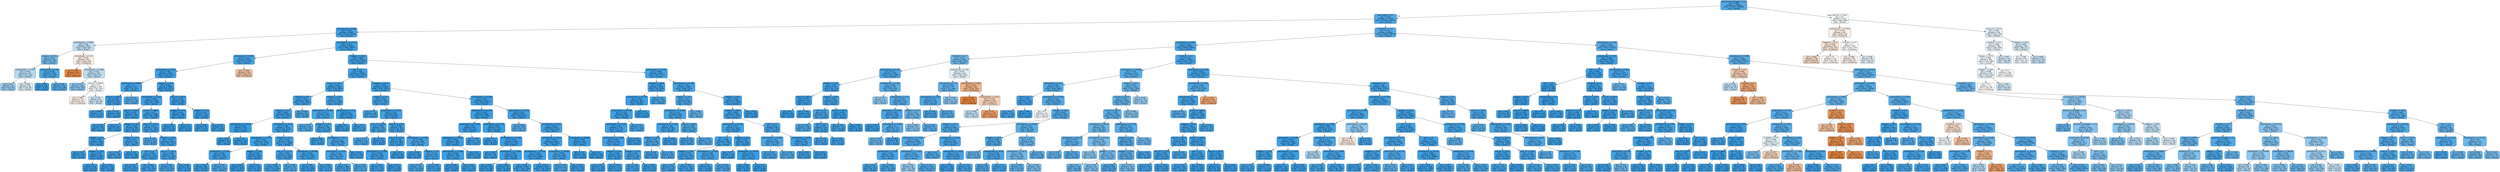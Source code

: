 digraph Tree {
node [shape=box, style="filled, rounded", color="black", fontname=helvetica] ;
edge [fontname=helvetica] ;
0 [label="Seal_Sticker_Damaged <= 0.5\ngini = 0.189\nsamples = 118532\nvalue = [12547, 105985]\nclass = Verkauf", fillcolor="#50a9e8"] ;
1 [label="Item_State <= 0.5\ngini = 0.183\nsamples = 117340\nvalue = [11963, 105377]\nclass = Verkauf", fillcolor="#4fa8e8"] ;
0 -> 1 [labeldistance=2.5, labelangle=45, headlabel="True"] ;
2 [label="verkaufspreis <= 8.005\ngini = 0.095\nsamples = 26837\nvalue = [1338, 25499]\nclass = Verkauf", fillcolor="#43a2e6"] ;
1 -> 2 ;
3 [label="verkaufspreis <= 4.865\ngini = 0.48\nsamples = 883\nvalue = [354, 529]\nclass = Verkauf", fillcolor="#bddff6"] ;
2 -> 3 ;
4 [label="Category <= 20.0\ngini = 0.357\nsamples = 392\nvalue = [91, 301]\nclass = Verkauf", fillcolor="#75bbed"] ;
3 -> 4 ;
5 [label="verkaufspreis <= 2.975\ngini = 0.474\nsamples = 187\nvalue = [72, 115]\nclass = Verkauf", fillcolor="#b5daf5"] ;
4 -> 5 ;
6 [label="gini = 0.44\nsamples = 98\nvalue = [32, 66]\nclass = Verkauf", fillcolor="#99cdf2"] ;
5 -> 6 ;
7 [label="gini = 0.495\nsamples = 89\nvalue = [40, 49]\nclass = Verkauf", fillcolor="#dbedfa"] ;
5 -> 7 ;
8 [label="verkaufspreis <= 1.59\ngini = 0.168\nsamples = 205\nvalue = [19, 186]\nclass = Verkauf", fillcolor="#4da7e8"] ;
4 -> 8 ;
9 [label="gini = 0.065\nsamples = 89\nvalue = [3, 86]\nclass = Verkauf", fillcolor="#40a0e6"] ;
8 -> 9 ;
10 [label="gini = 0.238\nsamples = 116\nvalue = [16, 100]\nclass = Verkauf", fillcolor="#59ade9"] ;
8 -> 10 ;
11 [label="verkaufspreis <= 5.03\ngini = 0.497\nsamples = 491\nvalue = [263, 228]\nclass = Erstattung", fillcolor="#fceee5"] ;
3 -> 11 ;
12 [label="gini = 0.107\nsamples = 124\nvalue = [117, 7]\nclass = Erstattung", fillcolor="#e78945"] ;
11 -> 12 ;
13 [label="verkaufspreis <= 6.995\ngini = 0.479\nsamples = 367\nvalue = [146, 221]\nclass = Verkauf", fillcolor="#bcdef6"] ;
11 -> 13 ;
14 [label="gini = 0.413\nsamples = 168\nvalue = [49, 119]\nclass = Verkauf", fillcolor="#8bc5f0"] ;
13 -> 14 ;
15 [label="User_Id <= 269.5\ngini = 0.5\nsamples = 199\nvalue = [97, 102]\nclass = Verkauf", fillcolor="#f5fafe"] ;
13 -> 15 ;
16 [label="gini = 0.498\nsamples = 115\nvalue = [61, 54]\nclass = Erstattung", fillcolor="#fcf1e8"] ;
15 -> 16 ;
17 [label="gini = 0.49\nsamples = 84\nvalue = [36, 48]\nclass = Verkauf", fillcolor="#cee6f8"] ;
15 -> 17 ;
18 [label="verkaufspreis <= 10.025\ngini = 0.073\nsamples = 25954\nvalue = [984, 24970]\nclass = Verkauf", fillcolor="#41a1e6"] ;
2 -> 18 ;
19 [label="verkaufspreis <= 9.995\ngini = 0.118\nsamples = 3438\nvalue = [216, 3222]\nclass = Verkauf", fillcolor="#46a4e7"] ;
18 -> 19 ;
20 [label="verkaufspreis <= 9.025\ngini = 0.066\nsamples = 3283\nvalue = [113, 3170]\nclass = Verkauf", fillcolor="#40a0e6"] ;
19 -> 20 ;
21 [label="verkaufspreis <= 8.985\ngini = 0.1\nsamples = 377\nvalue = [20, 357]\nclass = Verkauf", fillcolor="#44a2e6"] ;
20 -> 21 ;
22 [label="User_Id <= 236.0\ngini = 0.044\nsamples = 267\nvalue = [6, 261]\nclass = Verkauf", fillcolor="#3e9fe6"] ;
21 -> 22 ;
23 [label="gini = 0.069\nsamples = 111\nvalue = [4, 107]\nclass = Verkauf", fillcolor="#40a1e6"] ;
22 -> 23 ;
24 [label="gini = 0.025\nsamples = 156\nvalue = [2, 154]\nclass = Verkauf", fillcolor="#3c9ee5"] ;
22 -> 24 ;
25 [label="gini = 0.222\nsamples = 110\nvalue = [14, 96]\nclass = Verkauf", fillcolor="#56abe9"] ;
21 -> 25 ;
26 [label="Category <= 52.5\ngini = 0.062\nsamples = 2906\nvalue = [93, 2813]\nclass = Verkauf", fillcolor="#40a0e6"] ;
20 -> 26 ;
27 [label="verkaufspreis <= 9.255\ngini = 0.066\nsamples = 2545\nvalue = [87, 2458]\nclass = Verkauf", fillcolor="#40a0e6"] ;
26 -> 27 ;
28 [label="User_Id <= 268.5\ngini = 0.012\nsamples = 161\nvalue = [1, 160]\nclass = Verkauf", fillcolor="#3a9ee5"] ;
27 -> 28 ;
29 [label="gini = 0.025\nsamples = 80\nvalue = [1, 79]\nclass = Verkauf", fillcolor="#3c9ee5"] ;
28 -> 29 ;
30 [label="gini = 0.0\nsamples = 81\nvalue = [0, 81]\nclass = Verkauf", fillcolor="#399de5"] ;
28 -> 30 ;
31 [label="User_Id <= 208.5\ngini = 0.07\nsamples = 2384\nvalue = [86, 2298]\nclass = Verkauf", fillcolor="#40a1e6"] ;
27 -> 31 ;
32 [label="Category <= 24.0\ngini = 0.048\nsamples = 649\nvalue = [16, 633]\nclass = Verkauf", fillcolor="#3e9fe6"] ;
31 -> 32 ;
33 [label="Category <= 5.5\ngini = 0.034\nsamples = 402\nvalue = [7, 395]\nclass = Verkauf", fillcolor="#3d9fe5"] ;
32 -> 33 ;
34 [label="gini = 0.059\nsamples = 131\nvalue = [4, 127]\nclass = Verkauf", fillcolor="#3fa0e6"] ;
33 -> 34 ;
35 [label="Category <= 18.5\ngini = 0.022\nsamples = 271\nvalue = [3, 268]\nclass = Verkauf", fillcolor="#3b9ee5"] ;
33 -> 35 ;
36 [label="gini = 0.0\nsamples = 132\nvalue = [0, 132]\nclass = Verkauf", fillcolor="#399de5"] ;
35 -> 36 ;
37 [label="gini = 0.042\nsamples = 139\nvalue = [3, 136]\nclass = Verkauf", fillcolor="#3d9fe6"] ;
35 -> 37 ;
38 [label="Category <= 33.5\ngini = 0.07\nsamples = 247\nvalue = [9, 238]\nclass = Verkauf", fillcolor="#40a1e6"] ;
32 -> 38 ;
39 [label="gini = 0.104\nsamples = 146\nvalue = [8, 138]\nclass = Verkauf", fillcolor="#44a3e7"] ;
38 -> 39 ;
40 [label="gini = 0.02\nsamples = 101\nvalue = [1, 100]\nclass = Verkauf", fillcolor="#3b9ee5"] ;
38 -> 40 ;
41 [label="User_Id <= 233.0\ngini = 0.077\nsamples = 1735\nvalue = [70, 1665]\nclass = Verkauf", fillcolor="#41a1e6"] ;
31 -> 41 ;
42 [label="gini = 0.159\nsamples = 103\nvalue = [9, 94]\nclass = Verkauf", fillcolor="#4ca6e7"] ;
41 -> 42 ;
43 [label="Category <= 36.5\ngini = 0.072\nsamples = 1632\nvalue = [61, 1571]\nclass = Verkauf", fillcolor="#41a1e6"] ;
41 -> 43 ;
44 [label="OVP <= 1.5\ngini = 0.065\nsamples = 1371\nvalue = [46, 1325]\nclass = Verkauf", fillcolor="#40a0e6"] ;
43 -> 44 ;
45 [label="gini = 0.045\nsamples = 611\nvalue = [14, 597]\nclass = Verkauf", fillcolor="#3e9fe6"] ;
44 -> 45 ;
46 [label="gini = 0.081\nsamples = 760\nvalue = [32, 728]\nclass = Verkauf", fillcolor="#42a1e6"] ;
44 -> 46 ;
47 [label="User_Id <= 282.5\ngini = 0.108\nsamples = 261\nvalue = [15, 246]\nclass = Verkauf", fillcolor="#45a3e7"] ;
43 -> 47 ;
48 [label="gini = 0.134\nsamples = 180\nvalue = [13, 167]\nclass = Verkauf", fillcolor="#48a5e7"] ;
47 -> 48 ;
49 [label="gini = 0.048\nsamples = 81\nvalue = [2, 79]\nclass = Verkauf", fillcolor="#3e9fe6"] ;
47 -> 49 ;
50 [label="User_Id <= 257.5\ngini = 0.033\nsamples = 361\nvalue = [6, 355]\nclass = Verkauf", fillcolor="#3c9fe5"] ;
26 -> 50 ;
51 [label="Category <= 57.0\ngini = 0.021\nsamples = 189\nvalue = [2, 187]\nclass = Verkauf", fillcolor="#3b9ee5"] ;
50 -> 51 ;
52 [label="gini = 0.04\nsamples = 98\nvalue = [2, 96]\nclass = Verkauf", fillcolor="#3d9fe6"] ;
51 -> 52 ;
53 [label="gini = 0.0\nsamples = 91\nvalue = [0, 91]\nclass = Verkauf", fillcolor="#399de5"] ;
51 -> 53 ;
54 [label="Category <= 57.0\ngini = 0.045\nsamples = 172\nvalue = [4, 168]\nclass = Verkauf", fillcolor="#3e9fe6"] ;
50 -> 54 ;
55 [label="gini = 0.046\nsamples = 85\nvalue = [2, 83]\nclass = Verkauf", fillcolor="#3e9fe6"] ;
54 -> 55 ;
56 [label="gini = 0.045\nsamples = 87\nvalue = [2, 85]\nclass = Verkauf", fillcolor="#3e9fe6"] ;
54 -> 56 ;
57 [label="gini = 0.446\nsamples = 155\nvalue = [103, 52]\nclass = Erstattung", fillcolor="#f2c19d"] ;
19 -> 57 ;
58 [label="Category <= 38.0\ngini = 0.066\nsamples = 22516\nvalue = [768, 21748]\nclass = Verkauf", fillcolor="#40a0e6"] ;
18 -> 58 ;
59 [label="OVP <= 3.5\ngini = 0.06\nsamples = 18094\nvalue = [563, 17531]\nclass = Verkauf", fillcolor="#3fa0e6"] ;
58 -> 59 ;
60 [label="User_Id <= 292.5\ngini = 0.074\nsamples = 5886\nvalue = [226, 5660]\nclass = Verkauf", fillcolor="#41a1e6"] ;
59 -> 60 ;
61 [label="Repaired <= 0.5\ngini = 0.067\nsamples = 4762\nvalue = [165, 4597]\nclass = Verkauf", fillcolor="#40a1e6"] ;
60 -> 61 ;
62 [label="Category <= 3.5\ngini = 0.065\nsamples = 4670\nvalue = [157, 4513]\nclass = Verkauf", fillcolor="#40a0e6"] ;
61 -> 62 ;
63 [label="verkaufspreis <= 13.275\ngini = 0.008\nsamples = 244\nvalue = [1, 243]\nclass = Verkauf", fillcolor="#3a9de5"] ;
62 -> 63 ;
64 [label="gini = 0.021\nsamples = 94\nvalue = [1, 93]\nclass = Verkauf", fillcolor="#3b9ee5"] ;
63 -> 64 ;
65 [label="gini = 0.0\nsamples = 150\nvalue = [0, 150]\nclass = Verkauf", fillcolor="#399de5"] ;
63 -> 65 ;
66 [label="verkaufspreis <= 14.32\ngini = 0.068\nsamples = 4426\nvalue = [156, 4270]\nclass = Verkauf", fillcolor="#40a1e6"] ;
62 -> 66 ;
67 [label="verkaufspreis <= 12.225\ngini = 0.051\nsamples = 1616\nvalue = [42, 1574]\nclass = Verkauf", fillcolor="#3ea0e6"] ;
66 -> 67 ;
68 [label="verkaufspreis <= 11.98\ngini = 0.068\nsamples = 991\nvalue = [35, 956]\nclass = Verkauf", fillcolor="#40a1e6"] ;
67 -> 68 ;
69 [label="gini = 0.052\nsamples = 864\nvalue = [23, 841]\nclass = Verkauf", fillcolor="#3ea0e6"] ;
68 -> 69 ;
70 [label="gini = 0.171\nsamples = 127\nvalue = [12, 115]\nclass = Verkauf", fillcolor="#4ea7e8"] ;
68 -> 70 ;
71 [label="Category <= 24.0\ngini = 0.022\nsamples = 625\nvalue = [7, 618]\nclass = Verkauf", fillcolor="#3b9ee5"] ;
67 -> 71 ;
72 [label="gini = 0.009\nsamples = 429\nvalue = [2, 427]\nclass = Verkauf", fillcolor="#3a9de5"] ;
71 -> 72 ;
73 [label="gini = 0.05\nsamples = 196\nvalue = [5, 191]\nclass = Verkauf", fillcolor="#3ea0e6"] ;
71 -> 73 ;
74 [label="Category <= 20.0\ngini = 0.078\nsamples = 2810\nvalue = [114, 2696]\nclass = Verkauf", fillcolor="#41a1e6"] ;
66 -> 74 ;
75 [label="User_Id <= 275.5\ngini = 0.093\nsamples = 1719\nvalue = [84, 1635]\nclass = Verkauf", fillcolor="#43a2e6"] ;
74 -> 75 ;
76 [label="gini = 0.087\nsamples = 1637\nvalue = [75, 1562]\nclass = Verkauf", fillcolor="#43a2e6"] ;
75 -> 76 ;
77 [label="gini = 0.195\nsamples = 82\nvalue = [9, 73]\nclass = Verkauf", fillcolor="#51a9e8"] ;
75 -> 77 ;
78 [label="verkaufspreis <= 49.995\ngini = 0.053\nsamples = 1091\nvalue = [30, 1061]\nclass = Verkauf", fillcolor="#3fa0e6"] ;
74 -> 78 ;
79 [label="gini = 0.045\nsamples = 910\nvalue = [21, 889]\nclass = Verkauf", fillcolor="#3e9fe6"] ;
78 -> 79 ;
80 [label="gini = 0.095\nsamples = 181\nvalue = [9, 172]\nclass = Verkauf", fillcolor="#43a2e6"] ;
78 -> 80 ;
81 [label="gini = 0.159\nsamples = 92\nvalue = [8, 84]\nclass = Verkauf", fillcolor="#4ca6e7"] ;
61 -> 81 ;
82 [label="Category <= 25.5\ngini = 0.103\nsamples = 1124\nvalue = [61, 1063]\nclass = Verkauf", fillcolor="#44a3e6"] ;
60 -> 82 ;
83 [label="verkaufspreis <= 12.305\ngini = 0.117\nsamples = 929\nvalue = [58, 871]\nclass = Verkauf", fillcolor="#46a4e7"] ;
82 -> 83 ;
84 [label="gini = 0.204\nsamples = 130\nvalue = [15, 115]\nclass = Verkauf", fillcolor="#53aae8"] ;
83 -> 84 ;
85 [label="Category <= 11.0\ngini = 0.102\nsamples = 799\nvalue = [43, 756]\nclass = Verkauf", fillcolor="#44a3e6"] ;
83 -> 85 ;
86 [label="gini = 0.038\nsamples = 103\nvalue = [2, 101]\nclass = Verkauf", fillcolor="#3d9fe6"] ;
85 -> 86 ;
87 [label="verkaufspreis <= 36.33\ngini = 0.111\nsamples = 696\nvalue = [41, 655]\nclass = Verkauf", fillcolor="#45a3e7"] ;
85 -> 87 ;
88 [label="verkaufspreis <= 29.97\ngini = 0.123\nsamples = 546\nvalue = [36, 510]\nclass = Verkauf", fillcolor="#47a4e7"] ;
87 -> 88 ;
89 [label="gini = 0.11\nsamples = 464\nvalue = [27, 437]\nclass = Verkauf", fillcolor="#45a3e7"] ;
88 -> 89 ;
90 [label="gini = 0.195\nsamples = 82\nvalue = [9, 73]\nclass = Verkauf", fillcolor="#51a9e8"] ;
88 -> 90 ;
91 [label="gini = 0.064\nsamples = 150\nvalue = [5, 145]\nclass = Verkauf", fillcolor="#40a0e6"] ;
87 -> 91 ;
92 [label="verkaufspreis <= 17.8\ngini = 0.03\nsamples = 195\nvalue = [3, 192]\nclass = Verkauf", fillcolor="#3c9fe5"] ;
82 -> 92 ;
93 [label="gini = 0.0\nsamples = 113\nvalue = [0, 113]\nclass = Verkauf", fillcolor="#399de5"] ;
92 -> 93 ;
94 [label="gini = 0.07\nsamples = 82\nvalue = [3, 79]\nclass = Verkauf", fillcolor="#41a1e6"] ;
92 -> 94 ;
95 [label="Category <= 15.5\ngini = 0.054\nsamples = 12208\nvalue = [337, 11871]\nclass = Verkauf", fillcolor="#3fa0e6"] ;
59 -> 95 ;
96 [label="Category <= 4.5\ngini = 0.082\nsamples = 1091\nvalue = [47, 1044]\nclass = Verkauf", fillcolor="#42a1e6"] ;
95 -> 96 ;
97 [label="gini = 0.137\nsamples = 108\nvalue = [8, 100]\nclass = Verkauf", fillcolor="#49a5e7"] ;
96 -> 97 ;
98 [label="verkaufspreis <= 12.025\ngini = 0.076\nsamples = 983\nvalue = [39, 944]\nclass = Verkauf", fillcolor="#41a1e6"] ;
96 -> 98 ;
99 [label="User_Id <= 265.5\ngini = 0.108\nsamples = 226\nvalue = [13, 213]\nclass = Verkauf", fillcolor="#45a3e7"] ;
98 -> 99 ;
100 [label="gini = 0.15\nsamples = 135\nvalue = [11, 124]\nclass = Verkauf", fillcolor="#4ba6e7"] ;
99 -> 100 ;
101 [label="gini = 0.043\nsamples = 91\nvalue = [2, 89]\nclass = Verkauf", fillcolor="#3d9fe6"] ;
99 -> 101 ;
102 [label="User_Id <= 270.5\ngini = 0.066\nsamples = 757\nvalue = [26, 731]\nclass = Verkauf", fillcolor="#40a0e6"] ;
98 -> 102 ;
103 [label="User_Id <= 222.0\ngini = 0.033\nsamples = 362\nvalue = [6, 356]\nclass = Verkauf", fillcolor="#3c9fe5"] ;
102 -> 103 ;
104 [label="verkaufspreis <= 22.495\ngini = 0.044\nsamples = 266\nvalue = [6, 260]\nclass = Verkauf", fillcolor="#3e9fe6"] ;
103 -> 104 ;
105 [label="gini = 0.061\nsamples = 160\nvalue = [5, 155]\nclass = Verkauf", fillcolor="#3fa0e6"] ;
104 -> 105 ;
106 [label="gini = 0.019\nsamples = 106\nvalue = [1, 105]\nclass = Verkauf", fillcolor="#3b9ee5"] ;
104 -> 106 ;
107 [label="gini = 0.0\nsamples = 96\nvalue = [0, 96]\nclass = Verkauf", fillcolor="#399de5"] ;
103 -> 107 ;
108 [label="verkaufspreis <= 14.995\ngini = 0.096\nsamples = 395\nvalue = [20, 375]\nclass = Verkauf", fillcolor="#44a2e6"] ;
102 -> 108 ;
109 [label="gini = 0.019\nsamples = 105\nvalue = [1, 104]\nclass = Verkauf", fillcolor="#3b9ee5"] ;
108 -> 109 ;
110 [label="Category <= 9.5\ngini = 0.122\nsamples = 290\nvalue = [19, 271]\nclass = Verkauf", fillcolor="#47a4e7"] ;
108 -> 110 ;
111 [label="gini = 0.159\nsamples = 115\nvalue = [10, 105]\nclass = Verkauf", fillcolor="#4ca6e7"] ;
110 -> 111 ;
112 [label="gini = 0.098\nsamples = 175\nvalue = [9, 166]\nclass = Verkauf", fillcolor="#44a2e6"] ;
110 -> 112 ;
113 [label="verkaufspreis <= 11.995\ngini = 0.051\nsamples = 11117\nvalue = [290, 10827]\nclass = Verkauf", fillcolor="#3ea0e6"] ;
95 -> 113 ;
114 [label="verkaufspreis <= 11.005\ngini = 0.029\nsamples = 1606\nvalue = [24, 1582]\nclass = Verkauf", fillcolor="#3c9ee5"] ;
113 -> 114 ;
115 [label="verkaufspreis <= 10.885\ngini = 0.04\nsamples = 633\nvalue = [13, 620]\nclass = Verkauf", fillcolor="#3d9fe6"] ;
114 -> 115 ;
116 [label="verkaufspreis <= 10.695\ngini = 0.028\nsamples = 498\nvalue = [7, 491]\nclass = Verkauf", fillcolor="#3c9ee5"] ;
115 -> 116 ;
117 [label="verkaufspreis <= 10.485\ngini = 0.036\nsamples = 380\nvalue = [7, 373]\nclass = Verkauf", fillcolor="#3d9fe5"] ;
116 -> 117 ;
118 [label="gini = 0.026\nsamples = 229\nvalue = [3, 226]\nclass = Verkauf", fillcolor="#3c9ee5"] ;
117 -> 118 ;
119 [label="gini = 0.052\nsamples = 151\nvalue = [4, 147]\nclass = Verkauf", fillcolor="#3ea0e6"] ;
117 -> 119 ;
120 [label="gini = 0.0\nsamples = 118\nvalue = [0, 118]\nclass = Verkauf", fillcolor="#399de5"] ;
116 -> 120 ;
121 [label="gini = 0.085\nsamples = 135\nvalue = [6, 129]\nclass = Verkauf", fillcolor="#42a2e6"] ;
115 -> 121 ;
122 [label="verkaufspreis <= 11.275\ngini = 0.022\nsamples = 973\nvalue = [11, 962]\nclass = Verkauf", fillcolor="#3b9ee5"] ;
114 -> 122 ;
123 [label="gini = 0.0\nsamples = 167\nvalue = [0, 167]\nclass = Verkauf", fillcolor="#399de5"] ;
122 -> 123 ;
124 [label="verkaufspreis <= 11.395\ngini = 0.027\nsamples = 806\nvalue = [11, 795]\nclass = Verkauf", fillcolor="#3c9ee5"] ;
122 -> 124 ;
125 [label="gini = 0.062\nsamples = 93\nvalue = [3, 90]\nclass = Verkauf", fillcolor="#40a0e6"] ;
124 -> 125 ;
126 [label="verkaufspreis <= 11.985\ngini = 0.022\nsamples = 713\nvalue = [8, 705]\nclass = Verkauf", fillcolor="#3b9ee5"] ;
124 -> 126 ;
127 [label="gini = 0.015\nsamples = 402\nvalue = [3, 399]\nclass = Verkauf", fillcolor="#3a9ee5"] ;
126 -> 127 ;
128 [label="gini = 0.032\nsamples = 311\nvalue = [5, 306]\nclass = Verkauf", fillcolor="#3c9fe5"] ;
126 -> 128 ;
129 [label="verkaufspreis <= 12.135\ngini = 0.054\nsamples = 9511\nvalue = [266, 9245]\nclass = Verkauf", fillcolor="#3fa0e6"] ;
113 -> 129 ;
130 [label="gini = 0.219\nsamples = 80\nvalue = [10, 70]\nclass = Verkauf", fillcolor="#55abe9"] ;
129 -> 130 ;
131 [label="verkaufspreis <= 50.02\ngini = 0.053\nsamples = 9431\nvalue = [256, 9175]\nclass = Verkauf", fillcolor="#3fa0e6"] ;
129 -> 131 ;
132 [label="verkaufspreis <= 38.59\ngini = 0.054\nsamples = 9196\nvalue = [255, 8941]\nclass = Verkauf", fillcolor="#3fa0e6"] ;
131 -> 132 ;
133 [label="verkaufspreis <= 16.005\ngini = 0.053\nsamples = 8928\nvalue = [242, 8686]\nclass = Verkauf", fillcolor="#3fa0e6"] ;
132 -> 133 ;
134 [label="gini = 0.061\nsamples = 3464\nvalue = [110, 3354]\nclass = Verkauf", fillcolor="#3fa0e6"] ;
133 -> 134 ;
135 [label="gini = 0.047\nsamples = 5464\nvalue = [132, 5332]\nclass = Verkauf", fillcolor="#3e9fe6"] ;
133 -> 135 ;
136 [label="verkaufspreis <= 40.485\ngini = 0.092\nsamples = 268\nvalue = [13, 255]\nclass = Verkauf", fillcolor="#43a2e6"] ;
132 -> 136 ;
137 [label="gini = 0.153\nsamples = 84\nvalue = [7, 77]\nclass = Verkauf", fillcolor="#4ba6e7"] ;
136 -> 137 ;
138 [label="gini = 0.063\nsamples = 184\nvalue = [6, 178]\nclass = Verkauf", fillcolor="#40a0e6"] ;
136 -> 138 ;
139 [label="verkaufspreis <= 59.885\ngini = 0.008\nsamples = 235\nvalue = [1, 234]\nclass = Verkauf", fillcolor="#3a9de5"] ;
131 -> 139 ;
140 [label="gini = 0.02\nsamples = 99\nvalue = [1, 98]\nclass = Verkauf", fillcolor="#3b9ee5"] ;
139 -> 140 ;
141 [label="gini = 0.0\nsamples = 136\nvalue = [0, 136]\nclass = Verkauf", fillcolor="#399de5"] ;
139 -> 141 ;
142 [label="verkaufspreis <= 12.815\ngini = 0.088\nsamples = 4422\nvalue = [205, 4217]\nclass = Verkauf", fillcolor="#43a2e6"] ;
58 -> 142 ;
143 [label="Category <= 60.0\ngini = 0.062\nsamples = 1126\nvalue = [36, 1090]\nclass = Verkauf", fillcolor="#40a0e6"] ;
142 -> 143 ;
144 [label="verkaufspreis <= 12.475\ngini = 0.051\nsamples = 987\nvalue = [26, 961]\nclass = Verkauf", fillcolor="#3ea0e6"] ;
143 -> 144 ;
145 [label="verkaufspreis <= 11.995\ngini = 0.059\nsamples = 860\nvalue = [26, 834]\nclass = Verkauf", fillcolor="#3fa0e6"] ;
144 -> 145 ;
146 [label="verkaufspreis <= 11.595\ngini = 0.05\nsamples = 743\nvalue = [19, 724]\nclass = Verkauf", fillcolor="#3ea0e6"] ;
145 -> 146 ;
147 [label="verkaufspreis <= 10.995\ngini = 0.059\nsamples = 595\nvalue = [18, 577]\nclass = Verkauf", fillcolor="#3fa0e6"] ;
146 -> 147 ;
148 [label="Category <= 51.5\ngini = 0.046\nsamples = 378\nvalue = [9, 369]\nclass = Verkauf", fillcolor="#3e9fe6"] ;
147 -> 148 ;
149 [label="gini = 0.027\nsamples = 148\nvalue = [2, 146]\nclass = Verkauf", fillcolor="#3c9ee5"] ;
148 -> 149 ;
150 [label="gini = 0.059\nsamples = 230\nvalue = [7, 223]\nclass = Verkauf", fillcolor="#3fa0e6"] ;
148 -> 150 ;
151 [label="Category <= 43.0\ngini = 0.08\nsamples = 217\nvalue = [9, 208]\nclass = Verkauf", fillcolor="#42a1e6"] ;
147 -> 151 ;
152 [label="gini = 0.126\nsamples = 89\nvalue = [6, 83]\nclass = Verkauf", fillcolor="#47a4e7"] ;
151 -> 152 ;
153 [label="gini = 0.046\nsamples = 128\nvalue = [3, 125]\nclass = Verkauf", fillcolor="#3e9fe6"] ;
151 -> 153 ;
154 [label="gini = 0.013\nsamples = 148\nvalue = [1, 147]\nclass = Verkauf", fillcolor="#3a9ee5"] ;
146 -> 154 ;
155 [label="gini = 0.112\nsamples = 117\nvalue = [7, 110]\nclass = Verkauf", fillcolor="#46a3e7"] ;
145 -> 155 ;
156 [label="gini = 0.0\nsamples = 127\nvalue = [0, 127]\nclass = Verkauf", fillcolor="#399de5"] ;
144 -> 156 ;
157 [label="gini = 0.134\nsamples = 139\nvalue = [10, 129]\nclass = Verkauf", fillcolor="#48a5e7"] ;
143 -> 157 ;
158 [label="verkaufspreis <= 15.365\ngini = 0.097\nsamples = 3296\nvalue = [169, 3127]\nclass = Verkauf", fillcolor="#44a2e6"] ;
142 -> 158 ;
159 [label="Category <= 57.0\ngini = 0.151\nsamples = 645\nvalue = [53, 592]\nclass = Verkauf", fillcolor="#4ba6e7"] ;
158 -> 159 ;
160 [label="verkaufspreis <= 13.995\ngini = 0.127\nsamples = 558\nvalue = [38, 520]\nclass = Verkauf", fillcolor="#47a4e7"] ;
159 -> 160 ;
161 [label="verkaufspreis <= 13.515\ngini = 0.102\nsamples = 296\nvalue = [16, 280]\nclass = Verkauf", fillcolor="#44a3e6"] ;
160 -> 161 ;
162 [label="Category <= 45.0\ngini = 0.145\nsamples = 191\nvalue = [15, 176]\nclass = Verkauf", fillcolor="#4aa5e7"] ;
161 -> 162 ;
163 [label="gini = 0.124\nsamples = 90\nvalue = [6, 84]\nclass = Verkauf", fillcolor="#47a4e7"] ;
162 -> 163 ;
164 [label="gini = 0.162\nsamples = 101\nvalue = [9, 92]\nclass = Verkauf", fillcolor="#4ca7e8"] ;
162 -> 164 ;
165 [label="gini = 0.019\nsamples = 105\nvalue = [1, 104]\nclass = Verkauf", fillcolor="#3b9ee5"] ;
161 -> 165 ;
166 [label="User_Id <= 266.5\ngini = 0.154\nsamples = 262\nvalue = [22, 240]\nclass = Verkauf", fillcolor="#4ba6e7"] ;
160 -> 166 ;
167 [label="gini = 0.116\nsamples = 146\nvalue = [9, 137]\nclass = Verkauf", fillcolor="#46a3e7"] ;
166 -> 167 ;
168 [label="gini = 0.199\nsamples = 116\nvalue = [13, 103]\nclass = Verkauf", fillcolor="#52a9e8"] ;
166 -> 168 ;
169 [label="gini = 0.285\nsamples = 87\nvalue = [15, 72]\nclass = Verkauf", fillcolor="#62b1ea"] ;
159 -> 169 ;
170 [label="Category <= 61.5\ngini = 0.084\nsamples = 2651\nvalue = [116, 2535]\nclass = Verkauf", fillcolor="#42a1e6"] ;
158 -> 170 ;
171 [label="Category <= 58.5\ngini = 0.086\nsamples = 2566\nvalue = [115, 2451]\nclass = Verkauf", fillcolor="#42a2e6"] ;
170 -> 171 ;
172 [label="verkaufspreis <= 57.365\ngini = 0.079\nsamples = 2123\nvalue = [88, 2035]\nclass = Verkauf", fillcolor="#42a1e6"] ;
171 -> 172 ;
173 [label="OVP <= 3.5\ngini = 0.086\nsamples = 1850\nvalue = [83, 1767]\nclass = Verkauf", fillcolor="#42a2e6"] ;
172 -> 173 ;
174 [label="Category <= 40.5\ngini = 0.074\nsamples = 1201\nvalue = [46, 1155]\nclass = Verkauf", fillcolor="#41a1e6"] ;
173 -> 174 ;
175 [label="gini = 0.122\nsamples = 138\nvalue = [9, 129]\nclass = Verkauf", fillcolor="#47a4e7"] ;
174 -> 175 ;
176 [label="gini = 0.067\nsamples = 1063\nvalue = [37, 1026]\nclass = Verkauf", fillcolor="#40a1e6"] ;
174 -> 176 ;
177 [label="verkaufspreis <= 21.995\ngini = 0.108\nsamples = 649\nvalue = [37, 612]\nclass = Verkauf", fillcolor="#45a3e7"] ;
173 -> 177 ;
178 [label="gini = 0.05\nsamples = 314\nvalue = [8, 306]\nclass = Verkauf", fillcolor="#3ea0e6"] ;
177 -> 178 ;
179 [label="gini = 0.158\nsamples = 335\nvalue = [29, 306]\nclass = Verkauf", fillcolor="#4ca6e7"] ;
177 -> 179 ;
180 [label="Category <= 52.5\ngini = 0.036\nsamples = 273\nvalue = [5, 268]\nclass = Verkauf", fillcolor="#3d9fe5"] ;
172 -> 180 ;
181 [label="gini = 0.077\nsamples = 100\nvalue = [4, 96]\nclass = Verkauf", fillcolor="#41a1e6"] ;
180 -> 181 ;
182 [label="verkaufspreis <= 74.975\ngini = 0.011\nsamples = 173\nvalue = [1, 172]\nclass = Verkauf", fillcolor="#3a9ee5"] ;
180 -> 182 ;
183 [label="gini = 0.025\nsamples = 80\nvalue = [1, 79]\nclass = Verkauf", fillcolor="#3c9ee5"] ;
182 -> 183 ;
184 [label="gini = 0.0\nsamples = 93\nvalue = [0, 93]\nclass = Verkauf", fillcolor="#399de5"] ;
182 -> 184 ;
185 [label="OVP <= 1.5\ngini = 0.114\nsamples = 443\nvalue = [27, 416]\nclass = Verkauf", fillcolor="#46a3e7"] ;
171 -> 185 ;
186 [label="verkaufspreis <= 69.095\ngini = 0.155\nsamples = 260\nvalue = [22, 238]\nclass = Verkauf", fillcolor="#4ba6e7"] ;
185 -> 186 ;
187 [label="gini = 0.121\nsamples = 154\nvalue = [10, 144]\nclass = Verkauf", fillcolor="#47a4e7"] ;
186 -> 187 ;
188 [label="gini = 0.201\nsamples = 106\nvalue = [12, 94]\nclass = Verkauf", fillcolor="#52aae8"] ;
186 -> 188 ;
189 [label="verkaufspreis <= 68.84\ngini = 0.053\nsamples = 183\nvalue = [5, 178]\nclass = Verkauf", fillcolor="#3fa0e6"] ;
185 -> 189 ;
190 [label="gini = 0.067\nsamples = 87\nvalue = [3, 84]\nclass = Verkauf", fillcolor="#40a0e6"] ;
189 -> 190 ;
191 [label="gini = 0.041\nsamples = 96\nvalue = [2, 94]\nclass = Verkauf", fillcolor="#3d9fe6"] ;
189 -> 191 ;
192 [label="gini = 0.023\nsamples = 85\nvalue = [1, 84]\nclass = Verkauf", fillcolor="#3b9ee5"] ;
170 -> 192 ;
193 [label="Condition <= 1.5\ngini = 0.207\nsamples = 90503\nvalue = [10625, 79878]\nclass = Verkauf", fillcolor="#53aae8"] ;
1 -> 193 ;
194 [label="verkaufspreis <= 8.005\ngini = 0.143\nsamples = 26952\nvalue = [2096, 24856]\nclass = Verkauf", fillcolor="#4aa5e7"] ;
193 -> 194 ;
195 [label="Condition <= 0.5\ngini = 0.332\nsamples = 1945\nvalue = [409, 1536]\nclass = Verkauf", fillcolor="#6eb7ec"] ;
194 -> 195 ;
196 [label="verkaufspreis <= 4.725\ngini = 0.157\nsamples = 1302\nvalue = [112, 1190]\nclass = Verkauf", fillcolor="#4ca6e7"] ;
195 -> 196 ;
197 [label="Category <= 36.5\ngini = 0.08\nsamples = 745\nvalue = [31, 714]\nclass = Verkauf", fillcolor="#42a1e6"] ;
196 -> 197 ;
198 [label="User_Id <= 251.5\ngini = 0.022\nsamples = 179\nvalue = [2, 177]\nclass = Verkauf", fillcolor="#3b9ee5"] ;
197 -> 198 ;
199 [label="gini = 0.0\nsamples = 84\nvalue = [0, 84]\nclass = Verkauf", fillcolor="#399de5"] ;
198 -> 199 ;
200 [label="gini = 0.041\nsamples = 95\nvalue = [2, 93]\nclass = Verkauf", fillcolor="#3d9fe6"] ;
198 -> 200 ;
201 [label="Category <= 60.0\ngini = 0.097\nsamples = 566\nvalue = [29, 537]\nclass = Verkauf", fillcolor="#44a2e6"] ;
197 -> 201 ;
202 [label="OVP <= 1.5\ngini = 0.129\nsamples = 303\nvalue = [21, 282]\nclass = Verkauf", fillcolor="#48a4e7"] ;
201 -> 202 ;
203 [label="gini = 0.182\nsamples = 128\nvalue = [13, 115]\nclass = Verkauf", fillcolor="#4fa8e8"] ;
202 -> 203 ;
204 [label="OVP <= 2.5\ngini = 0.087\nsamples = 175\nvalue = [8, 167]\nclass = Verkauf", fillcolor="#42a2e6"] ;
202 -> 204 ;
205 [label="gini = 0.105\nsamples = 90\nvalue = [5, 85]\nclass = Verkauf", fillcolor="#45a3e7"] ;
204 -> 205 ;
206 [label="gini = 0.068\nsamples = 85\nvalue = [3, 82]\nclass = Verkauf", fillcolor="#40a1e6"] ;
204 -> 206 ;
207 [label="User_Id <= 262.0\ngini = 0.059\nsamples = 263\nvalue = [8, 255]\nclass = Verkauf", fillcolor="#3fa0e6"] ;
201 -> 207 ;
208 [label="gini = 0.101\nsamples = 112\nvalue = [6, 106]\nclass = Verkauf", fillcolor="#44a3e6"] ;
207 -> 208 ;
209 [label="gini = 0.026\nsamples = 151\nvalue = [2, 149]\nclass = Verkauf", fillcolor="#3c9ee5"] ;
207 -> 209 ;
210 [label="verkaufspreis <= 5.495\ngini = 0.249\nsamples = 557\nvalue = [81, 476]\nclass = Verkauf", fillcolor="#5baee9"] ;
196 -> 210 ;
211 [label="gini = 0.417\nsamples = 81\nvalue = [24, 57]\nclass = Verkauf", fillcolor="#8cc6f0"] ;
210 -> 211 ;
212 [label="verkaufspreis <= 6.72\ngini = 0.211\nsamples = 476\nvalue = [57, 419]\nclass = Verkauf", fillcolor="#54aae9"] ;
210 -> 212 ;
213 [label="verkaufspreis <= 5.825\ngini = 0.138\nsamples = 308\nvalue = [23, 285]\nclass = Verkauf", fillcolor="#49a5e7"] ;
212 -> 213 ;
214 [label="gini = 0.045\nsamples = 131\nvalue = [3, 128]\nclass = Verkauf", fillcolor="#3e9fe6"] ;
213 -> 214 ;
215 [label="verkaufspreis <= 6.495\ngini = 0.2\nsamples = 177\nvalue = [20, 157]\nclass = Verkauf", fillcolor="#52a9e8"] ;
213 -> 215 ;
216 [label="gini = 0.314\nsamples = 82\nvalue = [16, 66]\nclass = Verkauf", fillcolor="#69b5eb"] ;
215 -> 216 ;
217 [label="gini = 0.081\nsamples = 95\nvalue = [4, 91]\nclass = Verkauf", fillcolor="#42a1e6"] ;
215 -> 217 ;
218 [label="Category <= 57.0\ngini = 0.323\nsamples = 168\nvalue = [34, 134]\nclass = Verkauf", fillcolor="#6bb6ec"] ;
212 -> 218 ;
219 [label="gini = 0.396\nsamples = 81\nvalue = [22, 59]\nclass = Verkauf", fillcolor="#83c2ef"] ;
218 -> 219 ;
220 [label="gini = 0.238\nsamples = 87\nvalue = [12, 75]\nclass = Verkauf", fillcolor="#59ade9"] ;
218 -> 220 ;
221 [label="verkaufspreis <= 4.81\ngini = 0.497\nsamples = 643\nvalue = [297, 346]\nclass = Verkauf", fillcolor="#e3f1fb"] ;
195 -> 221 ;
222 [label="verkaufspreis <= 2.97\ngini = 0.284\nsamples = 297\nvalue = [51, 246]\nclass = Verkauf", fillcolor="#62b1ea"] ;
221 -> 222 ;
223 [label="verkaufspreis <= 1.105\ngini = 0.173\nsamples = 178\nvalue = [17, 161]\nclass = Verkauf", fillcolor="#4ea7e8"] ;
222 -> 223 ;
224 [label="gini = 0.126\nsamples = 89\nvalue = [6, 83]\nclass = Verkauf", fillcolor="#47a4e7"] ;
223 -> 224 ;
225 [label="gini = 0.217\nsamples = 89\nvalue = [11, 78]\nclass = Verkauf", fillcolor="#55abe9"] ;
223 -> 225 ;
226 [label="gini = 0.408\nsamples = 119\nvalue = [34, 85]\nclass = Verkauf", fillcolor="#88c4ef"] ;
222 -> 226 ;
227 [label="verkaufspreis <= 5.005\ngini = 0.411\nsamples = 346\nvalue = [246, 100]\nclass = Erstattung", fillcolor="#f0b489"] ;
221 -> 227 ;
228 [label="gini = 0.058\nsamples = 100\nvalue = [97, 3]\nclass = Erstattung", fillcolor="#e6853f"] ;
227 -> 228 ;
229 [label="verkaufspreis <= 6.875\ngini = 0.478\nsamples = 246\nvalue = [149, 97]\nclass = Erstattung", fillcolor="#f6d3ba"] ;
227 -> 229 ;
230 [label="gini = 0.482\nsamples = 121\nvalue = [49, 72]\nclass = Verkauf", fillcolor="#c0e0f7"] ;
229 -> 230 ;
231 [label="gini = 0.32\nsamples = 125\nvalue = [100, 25]\nclass = Erstattung", fillcolor="#eca06a"] ;
229 -> 231 ;
232 [label="Condition <= 0.5\ngini = 0.126\nsamples = 25007\nvalue = [1687, 23320]\nclass = Verkauf", fillcolor="#47a4e7"] ;
194 -> 232 ;
233 [label="verkaufspreis <= 41.605\ngini = 0.229\nsamples = 4723\nvalue = [622, 4101]\nclass = Verkauf", fillcolor="#57ace9"] ;
232 -> 233 ;
234 [label="verkaufspreis <= 9.57\ngini = 0.199\nsamples = 3271\nvalue = [366, 2905]\nclass = Verkauf", fillcolor="#52a9e8"] ;
233 -> 234 ;
235 [label="OVP <= 1.5\ngini = 0.081\nsamples = 236\nvalue = [10, 226]\nclass = Verkauf", fillcolor="#42a1e6"] ;
234 -> 235 ;
236 [label="gini = 0.117\nsamples = 112\nvalue = [7, 105]\nclass = Verkauf", fillcolor="#46a4e7"] ;
235 -> 236 ;
237 [label="gini = 0.047\nsamples = 124\nvalue = [3, 121]\nclass = Verkauf", fillcolor="#3e9fe6"] ;
235 -> 237 ;
238 [label="verkaufspreis <= 10.485\ngini = 0.207\nsamples = 3035\nvalue = [356, 2679]\nclass = Verkauf", fillcolor="#53aae8"] ;
234 -> 238 ;
239 [label="gini = 0.5\nsamples = 82\nvalue = [40, 42]\nclass = Verkauf", fillcolor="#f6fafe"] ;
238 -> 239 ;
240 [label="Category <= 58.5\ngini = 0.191\nsamples = 2953\nvalue = [316, 2637]\nclass = Verkauf", fillcolor="#51a9e8"] ;
238 -> 240 ;
241 [label="Category <= 57.0\ngini = 0.175\nsamples = 2356\nvalue = [228, 2128]\nclass = Verkauf", fillcolor="#4ea8e8"] ;
240 -> 241 ;
242 [label="verkaufspreis <= 13.635\ngini = 0.202\nsamples = 1538\nvalue = [175, 1363]\nclass = Verkauf", fillcolor="#52aae8"] ;
241 -> 242 ;
243 [label="verkaufspreis <= 11.94\ngini = 0.135\nsamples = 248\nvalue = [18, 230]\nclass = Verkauf", fillcolor="#48a5e7"] ;
242 -> 243 ;
244 [label="gini = 0.114\nsamples = 132\nvalue = [8, 124]\nclass = Verkauf", fillcolor="#46a3e7"] ;
243 -> 244 ;
245 [label="gini = 0.158\nsamples = 116\nvalue = [10, 106]\nclass = Verkauf", fillcolor="#4ca6e7"] ;
243 -> 245 ;
246 [label="verkaufspreis <= 15.045\ngini = 0.214\nsamples = 1290\nvalue = [157, 1133]\nclass = Verkauf", fillcolor="#54abe9"] ;
242 -> 246 ;
247 [label="gini = 0.433\nsamples = 85\nvalue = [27, 58]\nclass = Verkauf", fillcolor="#95cbf1"] ;
246 -> 247 ;
248 [label="gini = 0.192\nsamples = 1205\nvalue = [130, 1075]\nclass = Verkauf", fillcolor="#51a9e8"] ;
246 -> 248 ;
249 [label="verkaufspreis <= 15.05\ngini = 0.121\nsamples = 818\nvalue = [53, 765]\nclass = Verkauf", fillcolor="#47a4e7"] ;
241 -> 249 ;
250 [label="gini = 0.19\nsamples = 132\nvalue = [14, 118]\nclass = Verkauf", fillcolor="#50a9e8"] ;
249 -> 250 ;
251 [label="verkaufspreis <= 19.62\ngini = 0.107\nsamples = 686\nvalue = [39, 647]\nclass = Verkauf", fillcolor="#45a3e7"] ;
249 -> 251 ;
252 [label="gini = 0.043\nsamples = 138\nvalue = [3, 135]\nclass = Verkauf", fillcolor="#3d9fe6"] ;
251 -> 252 ;
253 [label="gini = 0.123\nsamples = 548\nvalue = [36, 512]\nclass = Verkauf", fillcolor="#47a4e7"] ;
251 -> 253 ;
254 [label="verkaufspreis <= 23.495\ngini = 0.251\nsamples = 597\nvalue = [88, 509]\nclass = Verkauf", fillcolor="#5baee9"] ;
240 -> 254 ;
255 [label="Category <= 60.5\ngini = 0.188\nsamples = 296\nvalue = [31, 265]\nclass = Verkauf", fillcolor="#50a8e8"] ;
254 -> 255 ;
256 [label="gini = 0.278\nsamples = 96\nvalue = [16, 80]\nclass = Verkauf", fillcolor="#61b1ea"] ;
255 -> 256 ;
257 [label="verkaufspreis <= 14.55\ngini = 0.139\nsamples = 200\nvalue = [15, 185]\nclass = Verkauf", fillcolor="#49a5e7"] ;
255 -> 257 ;
258 [label="gini = 0.18\nsamples = 80\nvalue = [8, 72]\nclass = Verkauf", fillcolor="#4fa8e8"] ;
257 -> 258 ;
259 [label="gini = 0.11\nsamples = 120\nvalue = [7, 113]\nclass = Verkauf", fillcolor="#45a3e7"] ;
257 -> 259 ;
260 [label="User_Id <= 270.5\ngini = 0.307\nsamples = 301\nvalue = [57, 244]\nclass = Verkauf", fillcolor="#67b4eb"] ;
254 -> 260 ;
261 [label="verkaufspreis <= 29.75\ngini = 0.339\nsamples = 185\nvalue = [40, 145]\nclass = Verkauf", fillcolor="#70b8ec"] ;
260 -> 261 ;
262 [label="gini = 0.289\nsamples = 80\nvalue = [14, 66]\nclass = Verkauf", fillcolor="#63b2eb"] ;
261 -> 262 ;
263 [label="gini = 0.373\nsamples = 105\nvalue = [26, 79]\nclass = Verkauf", fillcolor="#7abdee"] ;
261 -> 263 ;
264 [label="gini = 0.25\nsamples = 116\nvalue = [17, 99]\nclass = Verkauf", fillcolor="#5baee9"] ;
260 -> 264 ;
265 [label="Category <= 60.5\ngini = 0.29\nsamples = 1452\nvalue = [256, 1196]\nclass = Verkauf", fillcolor="#63b2eb"] ;
233 -> 265 ;
266 [label="User_Id <= 327.0\ngini = 0.276\nsamples = 1349\nvalue = [223, 1126]\nclass = Verkauf", fillcolor="#60b0ea"] ;
265 -> 266 ;
267 [label="User_Id <= 265.5\ngini = 0.264\nsamples = 1240\nvalue = [194, 1046]\nclass = Verkauf", fillcolor="#5eafea"] ;
266 -> 267 ;
268 [label="verkaufspreis <= 68.18\ngini = 0.318\nsamples = 500\nvalue = [99, 401]\nclass = Verkauf", fillcolor="#6ab5eb"] ;
267 -> 268 ;
269 [label="verkaufspreis <= 50.19\ngini = 0.249\nsamples = 213\nvalue = [31, 182]\nclass = Verkauf", fillcolor="#5baee9"] ;
268 -> 269 ;
270 [label="gini = 0.289\nsamples = 80\nvalue = [14, 66]\nclass = Verkauf", fillcolor="#63b2eb"] ;
269 -> 270 ;
271 [label="gini = 0.223\nsamples = 133\nvalue = [17, 116]\nclass = Verkauf", fillcolor="#56abe9"] ;
269 -> 271 ;
272 [label="verkaufspreis <= 85.165\ngini = 0.362\nsamples = 287\nvalue = [68, 219]\nclass = Verkauf", fillcolor="#76bbed"] ;
268 -> 272 ;
273 [label="gini = 0.408\nsamples = 84\nvalue = [24, 60]\nclass = Verkauf", fillcolor="#88c4ef"] ;
272 -> 273 ;
274 [label="Category <= 38.0\ngini = 0.34\nsamples = 203\nvalue = [44, 159]\nclass = Verkauf", fillcolor="#70b8ec"] ;
272 -> 274 ;
275 [label="gini = 0.3\nsamples = 109\nvalue = [20, 89]\nclass = Verkauf", fillcolor="#65b3eb"] ;
274 -> 275 ;
276 [label="gini = 0.38\nsamples = 94\nvalue = [24, 70]\nclass = Verkauf", fillcolor="#7dbfee"] ;
274 -> 276 ;
277 [label="verkaufspreis <= 157.49\ngini = 0.224\nsamples = 740\nvalue = [95, 645]\nclass = Verkauf", fillcolor="#56abe9"] ;
267 -> 277 ;
278 [label="Category <= 58.5\ngini = 0.203\nsamples = 635\nvalue = [73, 562]\nclass = Verkauf", fillcolor="#53aae8"] ;
277 -> 278 ;
279 [label="Category <= 53.5\ngini = 0.232\nsamples = 478\nvalue = [64, 414]\nclass = Verkauf", fillcolor="#58ace9"] ;
278 -> 279 ;
280 [label="gini = 0.181\nsamples = 348\nvalue = [35, 313]\nclass = Verkauf", fillcolor="#4fa8e8"] ;
279 -> 280 ;
281 [label="gini = 0.347\nsamples = 130\nvalue = [29, 101]\nclass = Verkauf", fillcolor="#72b9ec"] ;
279 -> 281 ;
282 [label="gini = 0.108\nsamples = 157\nvalue = [9, 148]\nclass = Verkauf", fillcolor="#45a3e7"] ;
278 -> 282 ;
283 [label="gini = 0.331\nsamples = 105\nvalue = [22, 83]\nclass = Verkauf", fillcolor="#6db7ec"] ;
277 -> 283 ;
284 [label="gini = 0.391\nsamples = 109\nvalue = [29, 80]\nclass = Verkauf", fillcolor="#81c1ee"] ;
266 -> 284 ;
285 [label="gini = 0.435\nsamples = 103\nvalue = [33, 70]\nclass = Verkauf", fillcolor="#96cbf1"] ;
265 -> 285 ;
286 [label="verkaufspreis <= 10.025\ngini = 0.099\nsamples = 20284\nvalue = [1065, 19219]\nclass = Verkauf", fillcolor="#44a2e6"] ;
232 -> 286 ;
287 [label="verkaufspreis <= 9.995\ngini = 0.198\nsamples = 1611\nvalue = [179, 1432]\nclass = Verkauf", fillcolor="#52a9e8"] ;
286 -> 287 ;
288 [label="verkaufspreis <= 9.11\ngini = 0.081\nsamples = 1460\nvalue = [62, 1398]\nclass = Verkauf", fillcolor="#42a1e6"] ;
287 -> 288 ;
289 [label="gini = 0.213\nsamples = 124\nvalue = [15, 109]\nclass = Verkauf", fillcolor="#54aae9"] ;
288 -> 289 ;
290 [label="User_Id <= 306.0\ngini = 0.068\nsamples = 1336\nvalue = [47, 1289]\nclass = Verkauf", fillcolor="#40a1e6"] ;
288 -> 290 ;
291 [label="Category <= 52.5\ngini = 0.061\nsamples = 1210\nvalue = [38, 1172]\nclass = Verkauf", fillcolor="#3fa0e6"] ;
290 -> 291 ;
292 [label="User_Id <= 290.0\ngini = 0.082\nsamples = 538\nvalue = [23, 515]\nclass = Verkauf", fillcolor="#42a1e6"] ;
291 -> 292 ;
293 [label="User_Id <= 214.0\ngini = 0.068\nsamples = 424\nvalue = [15, 409]\nclass = Verkauf", fillcolor="#40a1e6"] ;
292 -> 293 ;
294 [label="gini = 0.105\nsamples = 126\nvalue = [7, 119]\nclass = Verkauf", fillcolor="#45a3e7"] ;
293 -> 294 ;
295 [label="gini = 0.052\nsamples = 298\nvalue = [8, 290]\nclass = Verkauf", fillcolor="#3ea0e6"] ;
293 -> 295 ;
296 [label="gini = 0.131\nsamples = 114\nvalue = [8, 106]\nclass = Verkauf", fillcolor="#48a4e7"] ;
292 -> 296 ;
297 [label="User_Id <= 289.0\ngini = 0.044\nsamples = 672\nvalue = [15, 657]\nclass = Verkauf", fillcolor="#3e9fe6"] ;
291 -> 297 ;
298 [label="OVP <= 2.5\ngini = 0.054\nsamples = 504\nvalue = [14, 490]\nclass = Verkauf", fillcolor="#3fa0e6"] ;
297 -> 298 ;
299 [label="gini = 0.072\nsamples = 294\nvalue = [11, 283]\nclass = Verkauf", fillcolor="#41a1e6"] ;
298 -> 299 ;
300 [label="gini = 0.028\nsamples = 210\nvalue = [3, 207]\nclass = Verkauf", fillcolor="#3c9ee5"] ;
298 -> 300 ;
301 [label="User_Id <= 301.0\ngini = 0.012\nsamples = 168\nvalue = [1, 167]\nclass = Verkauf", fillcolor="#3a9ee5"] ;
297 -> 301 ;
302 [label="gini = 0.0\nsamples = 85\nvalue = [0, 85]\nclass = Verkauf", fillcolor="#399de5"] ;
301 -> 302 ;
303 [label="gini = 0.024\nsamples = 83\nvalue = [1, 82]\nclass = Verkauf", fillcolor="#3b9ee5"] ;
301 -> 303 ;
304 [label="gini = 0.133\nsamples = 126\nvalue = [9, 117]\nclass = Verkauf", fillcolor="#48a5e7"] ;
290 -> 304 ;
305 [label="gini = 0.349\nsamples = 151\nvalue = [117, 34]\nclass = Erstattung", fillcolor="#eda673"] ;
287 -> 305 ;
306 [label="Repaired <= 0.5\ngini = 0.09\nsamples = 18673\nvalue = [886, 17787]\nclass = Verkauf", fillcolor="#43a2e6"] ;
286 -> 306 ;
307 [label="verkaufspreis <= 15.195\ngini = 0.087\nsamples = 18069\nvalue = [828, 17241]\nclass = Verkauf", fillcolor="#43a2e6"] ;
306 -> 307 ;
308 [label="verkaufspreis <= 14.995\ngini = 0.117\nsamples = 3896\nvalue = [243, 3653]\nclass = Verkauf", fillcolor="#46a4e7"] ;
307 -> 308 ;
309 [label="verkaufspreis <= 11.995\ngini = 0.096\nsamples = 3713\nvalue = [188, 3525]\nclass = Verkauf", fillcolor="#44a2e6"] ;
308 -> 309 ;
310 [label="verkaufspreis <= 10.585\ngini = 0.049\nsamples = 1424\nvalue = [36, 1388]\nclass = Verkauf", fillcolor="#3ea0e6"] ;
309 -> 310 ;
311 [label="Category <= 39.5\ngini = 0.081\nsamples = 308\nvalue = [13, 295]\nclass = Verkauf", fillcolor="#42a1e6"] ;
310 -> 311 ;
312 [label="gini = 0.115\nsamples = 131\nvalue = [8, 123]\nclass = Verkauf", fillcolor="#46a3e7"] ;
311 -> 312 ;
313 [label="gini = 0.055\nsamples = 177\nvalue = [5, 172]\nclass = Verkauf", fillcolor="#3fa0e6"] ;
311 -> 313 ;
314 [label="verkaufspreis <= 10.875\ngini = 0.04\nsamples = 1116\nvalue = [23, 1093]\nclass = Verkauf", fillcolor="#3d9fe6"] ;
310 -> 314 ;
315 [label="gini = 0.0\nsamples = 182\nvalue = [0, 182]\nclass = Verkauf", fillcolor="#399de5"] ;
314 -> 315 ;
316 [label="gini = 0.048\nsamples = 934\nvalue = [23, 911]\nclass = Verkauf", fillcolor="#3e9fe6"] ;
314 -> 316 ;
317 [label="verkaufspreis <= 12.055\ngini = 0.124\nsamples = 2289\nvalue = [152, 2137]\nclass = Verkauf", fillcolor="#47a4e7"] ;
309 -> 317 ;
318 [label="gini = 0.462\nsamples = 83\nvalue = [30, 53]\nclass = Verkauf", fillcolor="#a9d4f4"] ;
317 -> 318 ;
319 [label="verkaufspreis <= 13.005\ngini = 0.104\nsamples = 2206\nvalue = [122, 2084]\nclass = Verkauf", fillcolor="#45a3e7"] ;
317 -> 319 ;
320 [label="gini = 0.134\nsamples = 745\nvalue = [54, 691]\nclass = Verkauf", fillcolor="#48a5e7"] ;
319 -> 320 ;
321 [label="gini = 0.089\nsamples = 1461\nvalue = [68, 1393]\nclass = Verkauf", fillcolor="#43a2e6"] ;
319 -> 321 ;
322 [label="verkaufspreis <= 15.005\ngini = 0.42\nsamples = 183\nvalue = [55, 128]\nclass = Verkauf", fillcolor="#8ec7f0"] ;
308 -> 322 ;
323 [label="gini = 0.495\nsamples = 91\nvalue = [50, 41]\nclass = Erstattung", fillcolor="#fae8db"] ;
322 -> 323 ;
324 [label="gini = 0.103\nsamples = 92\nvalue = [5, 87]\nclass = Verkauf", fillcolor="#44a3e6"] ;
322 -> 324 ;
325 [label="Category <= 57.0\ngini = 0.079\nsamples = 14173\nvalue = [585, 13588]\nclass = Verkauf", fillcolor="#42a1e6"] ;
307 -> 325 ;
326 [label="OVP <= 1.5\ngini = 0.076\nsamples = 12972\nvalue = [510, 12462]\nclass = Verkauf", fillcolor="#41a1e6"] ;
325 -> 326 ;
327 [label="verkaufspreis <= 62.42\ngini = 0.103\nsamples = 1853\nvalue = [101, 1752]\nclass = Verkauf", fillcolor="#44a3e6"] ;
326 -> 327 ;
328 [label="Category <= 25.5\ngini = 0.093\nsamples = 1656\nvalue = [81, 1575]\nclass = Verkauf", fillcolor="#43a2e6"] ;
327 -> 328 ;
329 [label="gini = 0.051\nsamples = 347\nvalue = [9, 338]\nclass = Verkauf", fillcolor="#3ea0e6"] ;
328 -> 329 ;
330 [label="gini = 0.104\nsamples = 1309\nvalue = [72, 1237]\nclass = Verkauf", fillcolor="#45a3e7"] ;
328 -> 330 ;
331 [label="verkaufspreis <= 80.755\ngini = 0.182\nsamples = 197\nvalue = [20, 177]\nclass = Verkauf", fillcolor="#4fa8e8"] ;
327 -> 331 ;
332 [label="gini = 0.262\nsamples = 84\nvalue = [13, 71]\nclass = Verkauf", fillcolor="#5dafea"] ;
331 -> 332 ;
333 [label="gini = 0.116\nsamples = 113\nvalue = [7, 106]\nclass = Verkauf", fillcolor="#46a3e7"] ;
331 -> 333 ;
334 [label="OVP <= 3.5\ngini = 0.071\nsamples = 11119\nvalue = [409, 10710]\nclass = Verkauf", fillcolor="#41a1e6"] ;
326 -> 334 ;
335 [label="verkaufspreis <= 19.255\ngini = 0.068\nsamples = 10682\nvalue = [378, 10304]\nclass = Verkauf", fillcolor="#40a1e6"] ;
334 -> 335 ;
336 [label="gini = 0.05\nsamples = 2039\nvalue = [52, 1987]\nclass = Verkauf", fillcolor="#3ea0e6"] ;
335 -> 336 ;
337 [label="gini = 0.073\nsamples = 8643\nvalue = [326, 8317]\nclass = Verkauf", fillcolor="#41a1e6"] ;
335 -> 337 ;
338 [label="verkaufspreis <= 18.675\ngini = 0.132\nsamples = 437\nvalue = [31, 406]\nclass = Verkauf", fillcolor="#48a4e7"] ;
334 -> 338 ;
339 [label="gini = 0.18\nsamples = 80\nvalue = [8, 72]\nclass = Verkauf", fillcolor="#4fa8e8"] ;
338 -> 339 ;
340 [label="gini = 0.121\nsamples = 357\nvalue = [23, 334]\nclass = Verkauf", fillcolor="#47a4e7"] ;
338 -> 340 ;
341 [label="verkaufspreis <= 20.05\ngini = 0.117\nsamples = 1201\nvalue = [75, 1126]\nclass = Verkauf", fillcolor="#46a4e7"] ;
325 -> 341 ;
342 [label="gini = 0.248\nsamples = 145\nvalue = [21, 124]\nclass = Verkauf", fillcolor="#5baee9"] ;
341 -> 342 ;
343 [label="User_Id <= 251.5\ngini = 0.097\nsamples = 1056\nvalue = [54, 1002]\nclass = Verkauf", fillcolor="#44a2e6"] ;
341 -> 343 ;
344 [label="User_Id <= 243.5\ngini = 0.07\nsamples = 466\nvalue = [17, 449]\nclass = Verkauf", fillcolor="#40a1e6"] ;
343 -> 344 ;
345 [label="gini = 0.115\nsamples = 228\nvalue = [14, 214]\nclass = Verkauf", fillcolor="#46a3e7"] ;
344 -> 345 ;
346 [label="gini = 0.025\nsamples = 238\nvalue = [3, 235]\nclass = Verkauf", fillcolor="#3c9ee5"] ;
344 -> 346 ;
347 [label="User_Id <= 295.5\ngini = 0.118\nsamples = 590\nvalue = [37, 553]\nclass = Verkauf", fillcolor="#46a4e7"] ;
343 -> 347 ;
348 [label="gini = 0.142\nsamples = 234\nvalue = [18, 216]\nclass = Verkauf", fillcolor="#49a5e7"] ;
347 -> 348 ;
349 [label="gini = 0.101\nsamples = 356\nvalue = [19, 337]\nclass = Verkauf", fillcolor="#44a3e6"] ;
347 -> 349 ;
350 [label="Repaired <= 2.0\ngini = 0.174\nsamples = 604\nvalue = [58, 546]\nclass = Verkauf", fillcolor="#4ea7e8"] ;
306 -> 350 ;
351 [label="gini = 0.273\nsamples = 92\nvalue = [15, 77]\nclass = Verkauf", fillcolor="#60b0ea"] ;
350 -> 351 ;
352 [label="User_Id <= 238.5\ngini = 0.154\nsamples = 512\nvalue = [43, 469]\nclass = Verkauf", fillcolor="#4ba6e7"] ;
350 -> 352 ;
353 [label="gini = 0.23\nsamples = 113\nvalue = [15, 98]\nclass = Verkauf", fillcolor="#57ace9"] ;
352 -> 353 ;
354 [label="verkaufspreis <= 53.645\ngini = 0.131\nsamples = 399\nvalue = [28, 371]\nclass = Verkauf", fillcolor="#48a4e7"] ;
352 -> 354 ;
355 [label="verkaufspreis <= 26.24\ngini = 0.17\nsamples = 256\nvalue = [24, 232]\nclass = Verkauf", fillcolor="#4da7e8"] ;
354 -> 355 ;
356 [label="gini = 0.223\nsamples = 86\nvalue = [11, 75]\nclass = Verkauf", fillcolor="#56abe9"] ;
355 -> 356 ;
357 [label="verkaufspreis <= 36.995\ngini = 0.141\nsamples = 170\nvalue = [13, 157]\nclass = Verkauf", fillcolor="#49a5e7"] ;
355 -> 357 ;
358 [label="gini = 0.124\nsamples = 90\nvalue = [6, 84]\nclass = Verkauf", fillcolor="#47a4e7"] ;
357 -> 358 ;
359 [label="gini = 0.16\nsamples = 80\nvalue = [7, 73]\nclass = Verkauf", fillcolor="#4ca6e7"] ;
357 -> 359 ;
360 [label="gini = 0.054\nsamples = 143\nvalue = [4, 139]\nclass = Verkauf", fillcolor="#3fa0e6"] ;
354 -> 360 ;
361 [label="verkaufspreis <= 4.705\ngini = 0.232\nsamples = 63551\nvalue = [8529, 55022]\nclass = Verkauf", fillcolor="#58ace9"] ;
193 -> 361 ;
362 [label="verkaufspreis <= 1.635\ngini = 0.083\nsamples = 3691\nvalue = [160, 3531]\nclass = Verkauf", fillcolor="#42a1e6"] ;
361 -> 362 ;
363 [label="OVP <= 1.5\ngini = 0.032\nsamples = 1419\nvalue = [23, 1396]\nclass = Verkauf", fillcolor="#3c9fe5"] ;
362 -> 363 ;
364 [label="OVP <= 0.5\ngini = 0.017\nsamples = 799\nvalue = [7, 792]\nclass = Verkauf", fillcolor="#3b9ee5"] ;
363 -> 364 ;
365 [label="Category <= 40.5\ngini = 0.033\nsamples = 363\nvalue = [6, 357]\nclass = Verkauf", fillcolor="#3c9fe5"] ;
364 -> 365 ;
366 [label="gini = 0.081\nsamples = 94\nvalue = [4, 90]\nclass = Verkauf", fillcolor="#42a1e6"] ;
365 -> 366 ;
367 [label="User_Id <= 269.0\ngini = 0.015\nsamples = 269\nvalue = [2, 267]\nclass = Verkauf", fillcolor="#3a9ee5"] ;
365 -> 367 ;
368 [label="gini = 0.049\nsamples = 80\nvalue = [2, 78]\nclass = Verkauf", fillcolor="#3ea0e6"] ;
367 -> 368 ;
369 [label="gini = 0.0\nsamples = 189\nvalue = [0, 189]\nclass = Verkauf", fillcolor="#399de5"] ;
367 -> 369 ;
370 [label="verkaufspreis <= 1.3\ngini = 0.005\nsamples = 436\nvalue = [1, 435]\nclass = Verkauf", fillcolor="#399de5"] ;
364 -> 370 ;
371 [label="gini = 0.0\nsamples = 310\nvalue = [0, 310]\nclass = Verkauf", fillcolor="#399de5"] ;
370 -> 371 ;
372 [label="gini = 0.016\nsamples = 126\nvalue = [1, 125]\nclass = Verkauf", fillcolor="#3b9ee5"] ;
370 -> 372 ;
373 [label="Condition <= 3.5\ngini = 0.05\nsamples = 620\nvalue = [16, 604]\nclass = Verkauf", fillcolor="#3ea0e6"] ;
363 -> 373 ;
374 [label="User_Id <= 312.5\ngini = 0.03\nsamples = 325\nvalue = [5, 320]\nclass = Verkauf", fillcolor="#3c9fe5"] ;
373 -> 374 ;
375 [label="User_Id <= 270.5\ngini = 0.048\nsamples = 204\nvalue = [5, 199]\nclass = Verkauf", fillcolor="#3e9fe6"] ;
374 -> 375 ;
376 [label="gini = 0.036\nsamples = 108\nvalue = [2, 106]\nclass = Verkauf", fillcolor="#3d9fe5"] ;
375 -> 376 ;
377 [label="gini = 0.061\nsamples = 96\nvalue = [3, 93]\nclass = Verkauf", fillcolor="#3fa0e6"] ;
375 -> 377 ;
378 [label="gini = 0.0\nsamples = 121\nvalue = [0, 121]\nclass = Verkauf", fillcolor="#399de5"] ;
374 -> 378 ;
379 [label="User_Id <= 296.5\ngini = 0.072\nsamples = 295\nvalue = [11, 284]\nclass = Verkauf", fillcolor="#41a1e6"] ;
373 -> 379 ;
380 [label="Category <= 41.5\ngini = 0.053\nsamples = 183\nvalue = [5, 178]\nclass = Verkauf", fillcolor="#3fa0e6"] ;
379 -> 380 ;
381 [label="gini = 0.062\nsamples = 94\nvalue = [3, 91]\nclass = Verkauf", fillcolor="#40a0e6"] ;
380 -> 381 ;
382 [label="gini = 0.044\nsamples = 89\nvalue = [2, 87]\nclass = Verkauf", fillcolor="#3e9fe6"] ;
380 -> 382 ;
383 [label="gini = 0.101\nsamples = 112\nvalue = [6, 106]\nclass = Verkauf", fillcolor="#44a3e6"] ;
379 -> 383 ;
384 [label="verkaufspreis <= 2.005\ngini = 0.113\nsamples = 2272\nvalue = [137, 2135]\nclass = Verkauf", fillcolor="#46a3e7"] ;
362 -> 384 ;
385 [label="gini = 0.32\nsamples = 120\nvalue = [24, 96]\nclass = Verkauf", fillcolor="#6ab6ec"] ;
384 -> 385 ;
386 [label="Condition <= 6.5\ngini = 0.1\nsamples = 2152\nvalue = [113, 2039]\nclass = Verkauf", fillcolor="#44a2e6"] ;
384 -> 386 ;
387 [label="Category <= 31.5\ngini = 0.088\nsamples = 1999\nvalue = [92, 1907]\nclass = Verkauf", fillcolor="#43a2e6"] ;
386 -> 387 ;
388 [label="Condition <= 2.5\ngini = 0.153\nsamples = 227\nvalue = [19, 208]\nclass = Verkauf", fillcolor="#4ba6e7"] ;
387 -> 388 ;
389 [label="gini = 0.204\nsamples = 130\nvalue = [15, 115]\nclass = Verkauf", fillcolor="#53aae8"] ;
388 -> 389 ;
390 [label="gini = 0.079\nsamples = 97\nvalue = [4, 93]\nclass = Verkauf", fillcolor="#42a1e6"] ;
388 -> 390 ;
391 [label="verkaufspreis <= 4.055\ngini = 0.079\nsamples = 1772\nvalue = [73, 1699]\nclass = Verkauf", fillcolor="#42a1e6"] ;
387 -> 391 ;
392 [label="verkaufspreis <= 3.705\ngini = 0.092\nsamples = 1320\nvalue = [64, 1256]\nclass = Verkauf", fillcolor="#43a2e6"] ;
391 -> 392 ;
393 [label="verkaufspreis <= 3.005\ngini = 0.065\nsamples = 1167\nvalue = [39, 1128]\nclass = Verkauf", fillcolor="#40a0e6"] ;
392 -> 393 ;
394 [label="verkaufspreis <= 2.92\ngini = 0.105\nsamples = 521\nvalue = [29, 492]\nclass = Verkauf", fillcolor="#45a3e7"] ;
393 -> 394 ;
395 [label="gini = 0.046\nsamples = 425\nvalue = [10, 415]\nclass = Verkauf", fillcolor="#3e9fe6"] ;
394 -> 395 ;
396 [label="gini = 0.317\nsamples = 96\nvalue = [19, 77]\nclass = Verkauf", fillcolor="#6ab5eb"] ;
394 -> 396 ;
397 [label="Condition <= 5.0\ngini = 0.03\nsamples = 646\nvalue = [10, 636]\nclass = Verkauf", fillcolor="#3c9fe5"] ;
393 -> 397 ;
398 [label="gini = 0.01\nsamples = 402\nvalue = [2, 400]\nclass = Verkauf", fillcolor="#3a9de5"] ;
397 -> 398 ;
399 [label="gini = 0.063\nsamples = 244\nvalue = [8, 236]\nclass = Verkauf", fillcolor="#40a0e6"] ;
397 -> 399 ;
400 [label="gini = 0.273\nsamples = 153\nvalue = [25, 128]\nclass = Verkauf", fillcolor="#60b0ea"] ;
392 -> 400 ;
401 [label="Category <= 57.0\ngini = 0.039\nsamples = 452\nvalue = [9, 443]\nclass = Verkauf", fillcolor="#3d9fe6"] ;
391 -> 401 ;
402 [label="gini = 0.0\nsamples = 157\nvalue = [0, 157]\nclass = Verkauf", fillcolor="#399de5"] ;
401 -> 402 ;
403 [label="OVP <= 1.5\ngini = 0.059\nsamples = 295\nvalue = [9, 286]\nclass = Verkauf", fillcolor="#3fa0e6"] ;
401 -> 403 ;
404 [label="User_Id <= 319.5\ngini = 0.034\nsamples = 173\nvalue = [3, 170]\nclass = Verkauf", fillcolor="#3c9fe5"] ;
403 -> 404 ;
405 [label="gini = 0.023\nsamples = 85\nvalue = [1, 84]\nclass = Verkauf", fillcolor="#3b9ee5"] ;
404 -> 405 ;
406 [label="gini = 0.044\nsamples = 88\nvalue = [2, 86]\nclass = Verkauf", fillcolor="#3e9fe6"] ;
404 -> 406 ;
407 [label="gini = 0.094\nsamples = 122\nvalue = [6, 116]\nclass = Verkauf", fillcolor="#43a2e6"] ;
403 -> 407 ;
408 [label="gini = 0.237\nsamples = 153\nvalue = [21, 132]\nclass = Verkauf", fillcolor="#58ade9"] ;
386 -> 408 ;
409 [label="verkaufspreis <= 5.005\ngini = 0.241\nsamples = 59860\nvalue = [8369, 51491]\nclass = Verkauf", fillcolor="#59ade9"] ;
361 -> 409 ;
410 [label="Condition <= 2.5\ngini = 0.469\nsamples = 328\nvalue = [205, 123]\nclass = Erstattung", fillcolor="#f5cdb0"] ;
409 -> 410 ;
411 [label="gini = 0.476\nsamples = 123\nvalue = [48, 75]\nclass = Verkauf", fillcolor="#b8dcf6"] ;
410 -> 411 ;
412 [label="Condition <= 5.0\ngini = 0.359\nsamples = 205\nvalue = [157, 48]\nclass = Erstattung", fillcolor="#eda876"] ;
410 -> 412 ;
413 [label="gini = 0.223\nsamples = 86\nvalue = [75, 11]\nclass = Erstattung", fillcolor="#e99356"] ;
412 -> 413 ;
414 [label="gini = 0.429\nsamples = 119\nvalue = [82, 37]\nclass = Erstattung", fillcolor="#f1ba92"] ;
412 -> 414 ;
415 [label="verkaufspreis <= 90.125\ngini = 0.237\nsamples = 59532\nvalue = [8164, 51368]\nclass = Verkauf", fillcolor="#58ade9"] ;
409 -> 415 ;
416 [label="verkaufspreis <= 10.005\ngini = 0.227\nsamples = 50523\nvalue = [6587, 43936]\nclass = Verkauf", fillcolor="#57ace9"] ;
415 -> 416 ;
417 [label="verkaufspreis <= 9.995\ngini = 0.297\nsamples = 5202\nvalue = [942, 4260]\nclass = Verkauf", fillcolor="#65b3eb"] ;
416 -> 417 ;
418 [label="verkaufspreis <= 5.795\ngini = 0.212\nsamples = 4765\nvalue = [573, 4192]\nclass = Verkauf", fillcolor="#54aae9"] ;
417 -> 418 ;
419 [label="verkaufspreis <= 5.335\ngini = 0.04\nsamples = 827\nvalue = [17, 810]\nclass = Verkauf", fillcolor="#3d9fe6"] ;
418 -> 419 ;
420 [label="gini = 0.101\nsamples = 112\nvalue = [6, 106]\nclass = Verkauf", fillcolor="#44a3e6"] ;
419 -> 420 ;
421 [label="User_Id <= 320.5\ngini = 0.03\nsamples = 715\nvalue = [11, 704]\nclass = Verkauf", fillcolor="#3c9fe5"] ;
419 -> 421 ;
422 [label="User_Id <= 269.0\ngini = 0.025\nsamples = 546\nvalue = [7, 539]\nclass = Verkauf", fillcolor="#3c9ee5"] ;
421 -> 422 ;
423 [label="gini = 0.04\nsamples = 242\nvalue = [5, 237]\nclass = Verkauf", fillcolor="#3d9fe6"] ;
422 -> 423 ;
424 [label="gini = 0.013\nsamples = 304\nvalue = [2, 302]\nclass = Verkauf", fillcolor="#3a9ee5"] ;
422 -> 424 ;
425 [label="OVP <= 1.5\ngini = 0.046\nsamples = 169\nvalue = [4, 165]\nclass = Verkauf", fillcolor="#3e9fe6"] ;
421 -> 425 ;
426 [label="gini = 0.046\nsamples = 84\nvalue = [2, 82]\nclass = Verkauf", fillcolor="#3e9fe6"] ;
425 -> 426 ;
427 [label="gini = 0.046\nsamples = 85\nvalue = [2, 83]\nclass = Verkauf", fillcolor="#3e9fe6"] ;
425 -> 427 ;
428 [label="verkaufspreis <= 6.005\ngini = 0.243\nsamples = 3938\nvalue = [556, 3382]\nclass = Verkauf", fillcolor="#5aade9"] ;
418 -> 428 ;
429 [label="Condition <= 2.5\ngini = 0.498\nsamples = 227\nvalue = [106, 121]\nclass = Verkauf", fillcolor="#e6f3fc"] ;
428 -> 429 ;
430 [label="gini = 0.367\nsamples = 91\nvalue = [22, 69]\nclass = Verkauf", fillcolor="#78bced"] ;
429 -> 430 ;
431 [label="gini = 0.472\nsamples = 136\nvalue = [84, 52]\nclass = Erstattung", fillcolor="#f5cfb4"] ;
429 -> 431 ;
432 [label="verkaufspreis <= 8.04\ngini = 0.213\nsamples = 3711\nvalue = [450, 3261]\nclass = Verkauf", fillcolor="#54abe9"] ;
428 -> 432 ;
433 [label="verkaufspreis <= 7.995\ngini = 0.284\nsamples = 1715\nvalue = [294, 1421]\nclass = Verkauf", fillcolor="#62b1ea"] ;
432 -> 433 ;
434 [label="gini = 0.18\nsamples = 1506\nvalue = [151, 1355]\nclass = Verkauf", fillcolor="#4fa8e8"] ;
433 -> 434 ;
435 [label="gini = 0.432\nsamples = 209\nvalue = [143, 66]\nclass = Erstattung", fillcolor="#f1bb94"] ;
433 -> 435 ;
436 [label="verkaufspreis <= 8.525\ngini = 0.144\nsamples = 1996\nvalue = [156, 1840]\nclass = Verkauf", fillcolor="#4aa5e7"] ;
432 -> 436 ;
437 [label="gini = 0.045\nsamples = 478\nvalue = [11, 467]\nclass = Verkauf", fillcolor="#3e9fe6"] ;
436 -> 437 ;
438 [label="gini = 0.173\nsamples = 1518\nvalue = [145, 1373]\nclass = Verkauf", fillcolor="#4ea7e8"] ;
436 -> 438 ;
439 [label="Condition <= 2.5\ngini = 0.263\nsamples = 437\nvalue = [369, 68]\nclass = Erstattung", fillcolor="#ea985d"] ;
417 -> 439 ;
440 [label="gini = 0.444\nsamples = 81\nvalue = [54, 27]\nclass = Erstattung", fillcolor="#f2c09c"] ;
439 -> 440 ;
441 [label="User_Id <= 315.0\ngini = 0.204\nsamples = 356\nvalue = [315, 41]\nclass = Erstattung", fillcolor="#e89153"] ;
439 -> 441 ;
442 [label="Category <= 51.5\ngini = 0.133\nsamples = 252\nvalue = [234, 18]\nclass = Erstattung", fillcolor="#e78b48"] ;
441 -> 442 ;
443 [label="gini = 0.049\nsamples = 119\nvalue = [116, 3]\nclass = Erstattung", fillcolor="#e6843e"] ;
442 -> 443 ;
444 [label="gini = 0.2\nsamples = 133\nvalue = [118, 15]\nclass = Erstattung", fillcolor="#e89152"] ;
442 -> 444 ;
445 [label="gini = 0.344\nsamples = 104\nvalue = [81, 23]\nclass = Erstattung", fillcolor="#eca571"] ;
441 -> 445 ;
446 [label="verkaufspreis <= 11.995\ngini = 0.218\nsamples = 45321\nvalue = [5645, 39676]\nclass = Verkauf", fillcolor="#55abe9"] ;
416 -> 446 ;
447 [label="Condition <= 2.5\ngini = 0.114\nsamples = 1953\nvalue = [118, 1835]\nclass = Verkauf", fillcolor="#46a3e7"] ;
446 -> 447 ;
448 [label="Category <= 60.5\ngini = 0.07\nsamples = 549\nvalue = [20, 529]\nclass = Verkauf", fillcolor="#40a1e6"] ;
447 -> 448 ;
449 [label="User_Id <= 248.0\ngini = 0.054\nsamples = 465\nvalue = [13, 452]\nclass = Verkauf", fillcolor="#3fa0e6"] ;
448 -> 449 ;
450 [label="gini = 0.117\nsamples = 80\nvalue = [5, 75]\nclass = Verkauf", fillcolor="#46a4e7"] ;
449 -> 450 ;
451 [label="User_Id <= 274.5\ngini = 0.041\nsamples = 385\nvalue = [8, 377]\nclass = Verkauf", fillcolor="#3d9fe6"] ;
449 -> 451 ;
452 [label="gini = 0.0\nsamples = 102\nvalue = [0, 102]\nclass = Verkauf", fillcolor="#399de5"] ;
451 -> 452 ;
453 [label="gini = 0.055\nsamples = 283\nvalue = [8, 275]\nclass = Verkauf", fillcolor="#3fa0e6"] ;
451 -> 453 ;
454 [label="gini = 0.153\nsamples = 84\nvalue = [7, 77]\nclass = Verkauf", fillcolor="#4ba6e7"] ;
448 -> 454 ;
455 [label="verkaufspreis <= 10.255\ngini = 0.13\nsamples = 1404\nvalue = [98, 1306]\nclass = Verkauf", fillcolor="#48a4e7"] ;
447 -> 455 ;
456 [label="gini = 0.219\nsamples = 96\nvalue = [12, 84]\nclass = Verkauf", fillcolor="#55abe9"] ;
455 -> 456 ;
457 [label="User_Id <= 331.5\ngini = 0.123\nsamples = 1308\nvalue = [86, 1222]\nclass = Verkauf", fillcolor="#47a4e7"] ;
455 -> 457 ;
458 [label="verkaufspreis <= 11.495\ngini = 0.131\nsamples = 1180\nvalue = [83, 1097]\nclass = Verkauf", fillcolor="#48a4e7"] ;
457 -> 458 ;
459 [label="gini = 0.146\nsamples = 756\nvalue = [60, 696]\nclass = Verkauf", fillcolor="#4aa5e7"] ;
458 -> 459 ;
460 [label="gini = 0.103\nsamples = 424\nvalue = [23, 401]\nclass = Verkauf", fillcolor="#44a3e6"] ;
458 -> 460 ;
461 [label="gini = 0.046\nsamples = 128\nvalue = [3, 125]\nclass = Verkauf", fillcolor="#3e9fe6"] ;
457 -> 461 ;
462 [label="verkaufspreis <= 12.005\ngini = 0.222\nsamples = 43368\nvalue = [5527, 37841]\nclass = Verkauf", fillcolor="#56abe9"] ;
446 -> 462 ;
463 [label="Condition <= 3.5\ngini = 0.489\nsamples = 179\nvalue = [103, 76]\nclass = Erstattung", fillcolor="#f8decb"] ;
462 -> 463 ;
464 [label="gini = 0.499\nsamples = 83\nvalue = [40, 43]\nclass = Verkauf", fillcolor="#f1f8fd"] ;
463 -> 464 ;
465 [label="gini = 0.451\nsamples = 96\nvalue = [63, 33]\nclass = Erstattung", fillcolor="#f3c3a1"] ;
463 -> 465 ;
466 [label="verkaufspreis <= 15.005\ngini = 0.22\nsamples = 43189\nvalue = [5424, 37765]\nclass = Verkauf", fillcolor="#55abe9"] ;
462 -> 466 ;
467 [label="verkaufspreis <= 14.995\ngini = 0.283\nsamples = 3183\nvalue = [544, 2639]\nclass = Verkauf", fillcolor="#62b1ea"] ;
466 -> 467 ;
468 [label="verkaufspreis <= 12.595\ngini = 0.164\nsamples = 2770\nvalue = [249, 2521]\nclass = Verkauf", fillcolor="#4da7e8"] ;
467 -> 468 ;
469 [label="gini = 0.099\nsamples = 652\nvalue = [34, 618]\nclass = Verkauf", fillcolor="#44a2e6"] ;
468 -> 469 ;
470 [label="gini = 0.182\nsamples = 2118\nvalue = [215, 1903]\nclass = Verkauf", fillcolor="#4fa8e8"] ;
468 -> 470 ;
471 [label="Condition <= 2.5\ngini = 0.408\nsamples = 413\nvalue = [295, 118]\nclass = Erstattung", fillcolor="#efb388"] ;
467 -> 471 ;
472 [label="gini = 0.469\nsamples = 88\nvalue = [33, 55]\nclass = Verkauf", fillcolor="#b0d8f5"] ;
471 -> 472 ;
473 [label="gini = 0.313\nsamples = 325\nvalue = [262, 63]\nclass = Erstattung", fillcolor="#eb9f69"] ;
471 -> 473 ;
474 [label="verkaufspreis <= 29.94\ngini = 0.214\nsamples = 40006\nvalue = [4880, 35126]\nclass = Verkauf", fillcolor="#55abe9"] ;
466 -> 474 ;
475 [label="verkaufspreis <= 25.215\ngini = 0.185\nsamples = 15320\nvalue = [1581, 13739]\nclass = Verkauf", fillcolor="#50a8e8"] ;
474 -> 475 ;
476 [label="gini = 0.2\nsamples = 11208\nvalue = [1265, 9943]\nclass = Verkauf", fillcolor="#52a9e8"] ;
475 -> 476 ;
477 [label="gini = 0.142\nsamples = 4112\nvalue = [316, 3796]\nclass = Verkauf", fillcolor="#49a5e7"] ;
475 -> 477 ;
478 [label="Condition <= 2.5\ngini = 0.232\nsamples = 24686\nvalue = [3299, 21387]\nclass = Verkauf", fillcolor="#58ace9"] ;
474 -> 478 ;
479 [label="gini = 0.319\nsamples = 3492\nvalue = [696, 2796]\nclass = Verkauf", fillcolor="#6ab5eb"] ;
478 -> 479 ;
480 [label="gini = 0.215\nsamples = 21194\nvalue = [2603, 18591]\nclass = Verkauf", fillcolor="#55abe9"] ;
478 -> 480 ;
481 [label="Condition <= 2.5\ngini = 0.289\nsamples = 9009\nvalue = [1577, 7432]\nclass = Verkauf", fillcolor="#63b2eb"] ;
415 -> 481 ;
482 [label="verkaufspreis <= 158.265\ngini = 0.416\nsamples = 1253\nvalue = [370, 883]\nclass = Verkauf", fillcolor="#8cc6f0"] ;
481 -> 482 ;
483 [label="Accessory_Complete <= 0.5\ngini = 0.387\nsamples = 781\nvalue = [205, 576]\nclass = Verkauf", fillcolor="#7fc0ee"] ;
482 -> 483 ;
484 [label="gini = 0.275\nsamples = 97\nvalue = [16, 81]\nclass = Verkauf", fillcolor="#60b0ea"] ;
483 -> 484 ;
485 [label="Accessory_Complete <= 1.5\ngini = 0.4\nsamples = 684\nvalue = [189, 495]\nclass = Verkauf", fillcolor="#85c2ef"] ;
483 -> 485 ;
486 [label="verkaufspreis <= 95.995\ngini = 0.387\nsamples = 557\nvalue = [146, 411]\nclass = Verkauf", fillcolor="#7fc0ee"] ;
485 -> 486 ;
487 [label="gini = 0.456\nsamples = 88\nvalue = [31, 57]\nclass = Verkauf", fillcolor="#a5d2f3"] ;
486 -> 487 ;
488 [label="OVP <= 2.5\ngini = 0.37\nsamples = 469\nvalue = [115, 354]\nclass = Verkauf", fillcolor="#79bded"] ;
486 -> 488 ;
489 [label="gini = 0.355\nsamples = 372\nvalue = [86, 286]\nclass = Verkauf", fillcolor="#75baed"] ;
488 -> 489 ;
490 [label="gini = 0.419\nsamples = 97\nvalue = [29, 68]\nclass = Verkauf", fillcolor="#8dc7f0"] ;
488 -> 490 ;
491 [label="gini = 0.448\nsamples = 127\nvalue = [43, 84]\nclass = Verkauf", fillcolor="#9ecff2"] ;
485 -> 491 ;
492 [label="User_Id <= 274.5\ngini = 0.455\nsamples = 472\nvalue = [165, 307]\nclass = Verkauf", fillcolor="#a3d2f3"] ;
482 -> 492 ;
493 [label="verkaufspreis <= 226.31\ngini = 0.416\nsamples = 230\nvalue = [68, 162]\nclass = Verkauf", fillcolor="#8cc6f0"] ;
492 -> 493 ;
494 [label="gini = 0.372\nsamples = 146\nvalue = [36, 110]\nclass = Verkauf", fillcolor="#7abdee"] ;
493 -> 494 ;
495 [label="gini = 0.472\nsamples = 84\nvalue = [32, 52]\nclass = Verkauf", fillcolor="#b3d9f5"] ;
493 -> 495 ;
496 [label="Category <= 58.5\ngini = 0.48\nsamples = 242\nvalue = [97, 145]\nclass = Verkauf", fillcolor="#bddff6"] ;
492 -> 496 ;
497 [label="gini = 0.456\nsamples = 122\nvalue = [43, 79]\nclass = Verkauf", fillcolor="#a5d2f3"] ;
496 -> 497 ;
498 [label="gini = 0.495\nsamples = 120\nvalue = [54, 66]\nclass = Verkauf", fillcolor="#dbedfa"] ;
496 -> 498 ;
499 [label="Condition <= 6.5\ngini = 0.263\nsamples = 7756\nvalue = [1207, 6549]\nclass = Verkauf", fillcolor="#5dafea"] ;
481 -> 499 ;
500 [label="Condition <= 5.0\ngini = 0.292\nsamples = 4969\nvalue = [883, 4086]\nclass = Verkauf", fillcolor="#64b2eb"] ;
499 -> 500 ;
501 [label="Condition <= 3.5\ngini = 0.236\nsamples = 3551\nvalue = [485, 3066]\nclass = Verkauf", fillcolor="#58ade9"] ;
500 -> 501 ;
502 [label="Category <= 60.5\ngini = 0.274\nsamples = 2230\nvalue = [366, 1864]\nclass = Verkauf", fillcolor="#60b0ea"] ;
501 -> 502 ;
503 [label="verkaufspreis <= 158.96\ngini = 0.259\nsamples = 2017\nvalue = [309, 1708]\nclass = Verkauf", fillcolor="#5dafea"] ;
502 -> 503 ;
504 [label="gini = 0.214\nsamples = 1050\nvalue = [128, 922]\nclass = Verkauf", fillcolor="#54abe9"] ;
503 -> 504 ;
505 [label="gini = 0.304\nsamples = 967\nvalue = [181, 786]\nclass = Verkauf", fillcolor="#67b4eb"] ;
503 -> 505 ;
506 [label="verkaufspreis <= 154.78\ngini = 0.392\nsamples = 213\nvalue = [57, 156]\nclass = Verkauf", fillcolor="#81c1ee"] ;
502 -> 506 ;
507 [label="gini = 0.358\nsamples = 133\nvalue = [31, 102]\nclass = Verkauf", fillcolor="#75bbed"] ;
506 -> 507 ;
508 [label="gini = 0.439\nsamples = 80\nvalue = [26, 54]\nclass = Verkauf", fillcolor="#98ccf2"] ;
506 -> 508 ;
509 [label="Accessory_Complete <= 1.5\ngini = 0.164\nsamples = 1321\nvalue = [119, 1202]\nclass = Verkauf", fillcolor="#4da7e8"] ;
501 -> 509 ;
510 [label="Category <= 26.5\ngini = 0.147\nsamples = 1200\nvalue = [96, 1104]\nclass = Verkauf", fillcolor="#4aa6e7"] ;
509 -> 510 ;
511 [label="gini = 0.296\nsamples = 94\nvalue = [17, 77]\nclass = Verkauf", fillcolor="#65b3eb"] ;
510 -> 511 ;
512 [label="gini = 0.133\nsamples = 1106\nvalue = [79, 1027]\nclass = Verkauf", fillcolor="#48a5e7"] ;
510 -> 512 ;
513 [label="gini = 0.308\nsamples = 121\nvalue = [23, 98]\nclass = Verkauf", fillcolor="#67b4eb"] ;
509 -> 513 ;
514 [label="verkaufspreis <= 125.145\ngini = 0.404\nsamples = 1418\nvalue = [398, 1020]\nclass = Verkauf", fillcolor="#86c3ef"] ;
500 -> 514 ;
515 [label="User_Id <= 238.5\ngini = 0.376\nsamples = 746\nvalue = [187, 559]\nclass = Verkauf", fillcolor="#7bbeee"] ;
514 -> 515 ;
516 [label="verkaufspreis <= 100.685\ngini = 0.426\nsamples = 234\nvalue = [72, 162]\nclass = Verkauf", fillcolor="#91c9f1"] ;
515 -> 516 ;
517 [label="gini = 0.463\nsamples = 85\nvalue = [31, 54]\nclass = Verkauf", fillcolor="#abd5f4"] ;
516 -> 517 ;
518 [label="gini = 0.399\nsamples = 149\nvalue = [41, 108]\nclass = Verkauf", fillcolor="#84c2ef"] ;
516 -> 518 ;
519 [label="verkaufspreis <= 99.995\ngini = 0.348\nsamples = 512\nvalue = [115, 397]\nclass = Verkauf", fillcolor="#72b9ed"] ;
515 -> 519 ;
520 [label="gini = 0.399\nsamples = 200\nvalue = [55, 145]\nclass = Verkauf", fillcolor="#84c2ef"] ;
519 -> 520 ;
521 [label="gini = 0.311\nsamples = 312\nvalue = [60, 252]\nclass = Verkauf", fillcolor="#68b4eb"] ;
519 -> 521 ;
522 [label="verkaufspreis <= 333.93\ngini = 0.431\nsamples = 672\nvalue = [211, 461]\nclass = Verkauf", fillcolor="#94caf1"] ;
514 -> 522 ;
523 [label="verkaufspreis <= 221.1\ngini = 0.445\nsamples = 583\nvalue = [195, 388]\nclass = Verkauf", fillcolor="#9dcef2"] ;
522 -> 523 ;
524 [label="gini = 0.426\nsamples = 442\nvalue = [136, 306]\nclass = Verkauf", fillcolor="#91c9f1"] ;
523 -> 524 ;
525 [label="gini = 0.487\nsamples = 141\nvalue = [59, 82]\nclass = Verkauf", fillcolor="#c7e4f8"] ;
523 -> 525 ;
526 [label="gini = 0.295\nsamples = 89\nvalue = [16, 73]\nclass = Verkauf", fillcolor="#64b2eb"] ;
522 -> 526 ;
527 [label="Category <= 60.5\ngini = 0.205\nsamples = 2787\nvalue = [324, 2463]\nclass = Verkauf", fillcolor="#53aae8"] ;
499 -> 527 ;
528 [label="verkaufspreis <= 353.995\ngini = 0.195\nsamples = 2440\nvalue = [267, 2173]\nclass = Verkauf", fillcolor="#51a9e8"] ;
527 -> 528 ;
529 [label="Category <= 37.5\ngini = 0.187\nsamples = 2257\nvalue = [235, 2022]\nclass = Verkauf", fillcolor="#50a8e8"] ;
528 -> 529 ;
530 [label="verkaufspreis <= 119.995\ngini = 0.222\nsamples = 889\nvalue = [113, 776]\nclass = Verkauf", fillcolor="#56abe9"] ;
529 -> 530 ;
531 [label="gini = 0.182\nsamples = 317\nvalue = [32, 285]\nclass = Verkauf", fillcolor="#4fa8e8"] ;
530 -> 531 ;
532 [label="gini = 0.243\nsamples = 572\nvalue = [81, 491]\nclass = Verkauf", fillcolor="#5aade9"] ;
530 -> 532 ;
533 [label="User_Id <= 303.0\ngini = 0.162\nsamples = 1368\nvalue = [122, 1246]\nclass = Verkauf", fillcolor="#4ca7e8"] ;
529 -> 533 ;
534 [label="gini = 0.141\nsamples = 641\nvalue = [49, 592]\nclass = Verkauf", fillcolor="#49a5e7"] ;
533 -> 534 ;
535 [label="gini = 0.181\nsamples = 727\nvalue = [73, 654]\nclass = Verkauf", fillcolor="#4fa8e8"] ;
533 -> 535 ;
536 [label="User_Id <= 316.5\ngini = 0.289\nsamples = 183\nvalue = [32, 151]\nclass = Verkauf", fillcolor="#63b2eb"] ;
528 -> 536 ;
537 [label="gini = 0.229\nsamples = 91\nvalue = [12, 79]\nclass = Verkauf", fillcolor="#57ace9"] ;
536 -> 537 ;
538 [label="gini = 0.34\nsamples = 92\nvalue = [20, 72]\nclass = Verkauf", fillcolor="#70b8ec"] ;
536 -> 538 ;
539 [label="OVP <= 1.5\ngini = 0.275\nsamples = 347\nvalue = [57, 290]\nclass = Verkauf", fillcolor="#60b0ea"] ;
527 -> 539 ;
540 [label="verkaufspreis <= 124.5\ngini = 0.212\nsamples = 174\nvalue = [21, 153]\nclass = Verkauf", fillcolor="#54aae9"] ;
539 -> 540 ;
541 [label="gini = 0.138\nsamples = 94\nvalue = [7, 87]\nclass = Verkauf", fillcolor="#49a5e7"] ;
540 -> 541 ;
542 [label="gini = 0.289\nsamples = 80\nvalue = [14, 66]\nclass = Verkauf", fillcolor="#63b2eb"] ;
540 -> 542 ;
543 [label="verkaufspreis <= 125.505\ngini = 0.33\nsamples = 173\nvalue = [36, 137]\nclass = Verkauf", fillcolor="#6db7ec"] ;
539 -> 543 ;
544 [label="gini = 0.302\nsamples = 81\nvalue = [15, 66]\nclass = Verkauf", fillcolor="#66b3eb"] ;
543 -> 544 ;
545 [label="gini = 0.352\nsamples = 92\nvalue = [21, 71]\nclass = Verkauf", fillcolor="#74baed"] ;
543 -> 545 ;
546 [label="User_Id <= 278.5\ngini = 0.5\nsamples = 1192\nvalue = [584, 608]\nclass = Verkauf", fillcolor="#f7fbfe"] ;
0 -> 546 [labeldistance=2.5, labelangle=-45, headlabel="False"] ;
547 [label="verkaufspreis <= 23.015\ngini = 0.498\nsamples = 487\nvalue = [258, 229]\nclass = Erstattung", fillcolor="#fcf1e9"] ;
546 -> 547 ;
548 [label="Category <= 44.5\ngini = 0.494\nsamples = 237\nvalue = [132, 105]\nclass = Erstattung", fillcolor="#fae5d7"] ;
547 -> 548 ;
549 [label="gini = 0.484\nsamples = 136\nvalue = [80, 56]\nclass = Erstattung", fillcolor="#f7d9c4"] ;
548 -> 549 ;
550 [label="gini = 0.5\nsamples = 101\nvalue = [52, 49]\nclass = Erstattung", fillcolor="#fef8f4"] ;
548 -> 550 ;
551 [label="Condition <= 4.0\ngini = 0.5\nsamples = 250\nvalue = [126, 124]\nclass = Erstattung", fillcolor="#fffdfc"] ;
547 -> 551 ;
552 [label="gini = 0.498\nsamples = 151\nvalue = [80, 71]\nclass = Erstattung", fillcolor="#fcf1e9"] ;
551 -> 552 ;
553 [label="gini = 0.498\nsamples = 99\nvalue = [46, 53]\nclass = Verkauf", fillcolor="#e5f2fc"] ;
551 -> 553 ;
554 [label="User_Id <= 331.5\ngini = 0.497\nsamples = 705\nvalue = [326, 379]\nclass = Verkauf", fillcolor="#e3f1fb"] ;
546 -> 554 ;
555 [label="Condition <= 4.0\ngini = 0.498\nsamples = 506\nvalue = [238, 268]\nclass = Verkauf", fillcolor="#e9f4fc"] ;
554 -> 555 ;
556 [label="Category <= 57.0\ngini = 0.499\nsamples = 363\nvalue = [175, 188]\nclass = Verkauf", fillcolor="#f1f8fd"] ;
555 -> 556 ;
557 [label="Category <= 48.5\ngini = 0.498\nsamples = 225\nvalue = [105, 120]\nclass = Verkauf", fillcolor="#e6f3fc"] ;
556 -> 557 ;
558 [label="gini = 0.5\nsamples = 112\nvalue = [56, 56]\nclass = Erstattung", fillcolor="#ffffff"] ;
557 -> 558 ;
559 [label="gini = 0.491\nsamples = 113\nvalue = [49, 64]\nclass = Verkauf", fillcolor="#d1e8f9"] ;
557 -> 559 ;
560 [label="gini = 0.5\nsamples = 138\nvalue = [70, 68]\nclass = Erstattung", fillcolor="#fefbf9"] ;
556 -> 560 ;
561 [label="gini = 0.493\nsamples = 143\nvalue = [63, 80]\nclass = Verkauf", fillcolor="#d5eaf9"] ;
555 -> 561 ;
562 [label="Category <= 54.0\ngini = 0.493\nsamples = 199\nvalue = [88, 111]\nclass = Verkauf", fillcolor="#d6ebfa"] ;
554 -> 562 ;
563 [label="gini = 0.499\nsamples = 85\nvalue = [41, 44]\nclass = Verkauf", fillcolor="#f2f8fd"] ;
562 -> 563 ;
564 [label="gini = 0.485\nsamples = 114\nvalue = [47, 67]\nclass = Verkauf", fillcolor="#c4e2f7"] ;
562 -> 564 ;
}